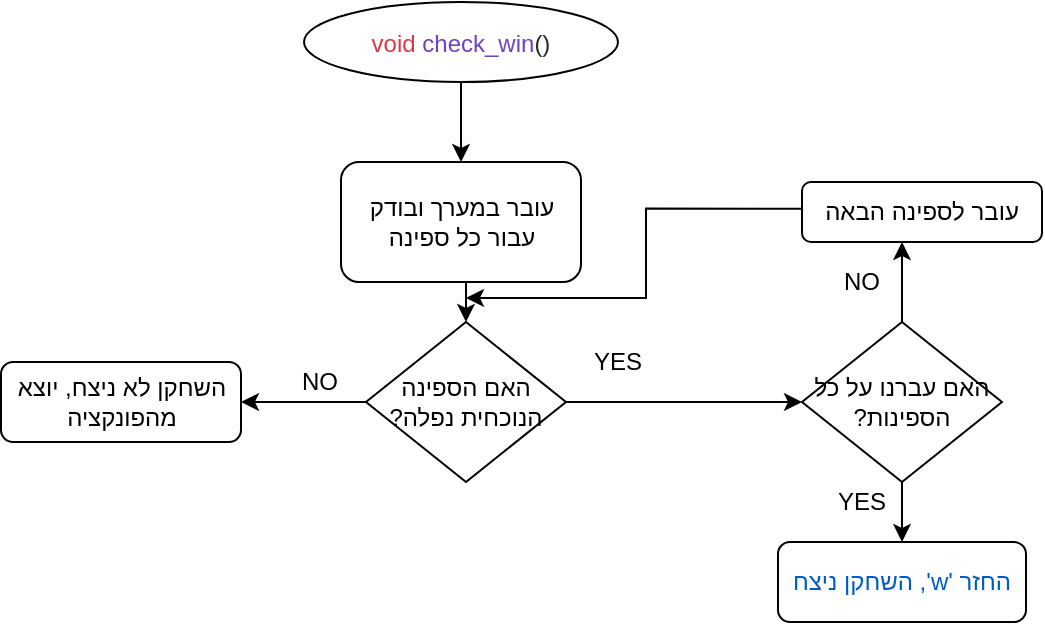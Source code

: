 <mxfile version="10.9.2" type="device"><diagram id="E30ubb9tOBRYOHeKJneb" name="Page-1"><mxGraphModel dx="1118" dy="418" grid="1" gridSize="10" guides="1" tooltips="1" connect="1" arrows="1" fold="1" page="1" pageScale="1" pageWidth="850" pageHeight="1100" math="0" shadow="0"><root><mxCell id="0"/><mxCell id="1" parent="0"/><mxCell id="H-h9BfkASBWZgjM4xriF-6" style="edgeStyle=orthogonalEdgeStyle;rounded=0;orthogonalLoop=1;jettySize=auto;html=1;exitX=0.5;exitY=1;exitDx=0;exitDy=0;entryX=0.5;entryY=0;entryDx=0;entryDy=0;" edge="1" parent="1" source="H-h9BfkASBWZgjM4xriF-1" target="H-h9BfkASBWZgjM4xriF-2"><mxGeometry relative="1" as="geometry"/></mxCell><mxCell id="H-h9BfkASBWZgjM4xriF-1" value="&lt;table class=&quot;highlight tab-size js-file-line-container&quot; style=&quot;box-sizing: border-box ; border-collapse: collapse ; border-spacing: 0px ; color: rgb(36 , 41 , 46) ; font-family: , &amp;#34;blinkmacsystemfont&amp;#34; , &amp;#34;segoe ui&amp;#34; , &amp;#34;helvetica&amp;#34; , &amp;#34;arial&amp;#34; , sans-serif , &amp;#34;apple color emoji&amp;#34; , &amp;#34;segoe ui emoji&amp;#34; , &amp;#34;segoe ui symbol&amp;#34; ; font-size: 14px ; white-space: normal ; background-color: rgb(255 , 255 , 255)&quot;&gt;&lt;tbody style=&quot;box-sizing: border-box&quot;&gt;&lt;tr style=&quot;box-sizing: border-box&quot;&gt;&lt;/tr&gt;&lt;tr style=&quot;box-sizing: border-box&quot;&gt;&lt;td id=&quot;LC82&quot; class=&quot;blob-code blob-code-inner js-file-line&quot; style=&quot;box-sizing: border-box ; padding: 0px 10px ; line-height: 20px ; position: relative ; vertical-align: top ; font-family: , &amp;#34;consolas&amp;#34; , &amp;#34;liberation mono&amp;#34; , &amp;#34;menlo&amp;#34; , &amp;#34;courier&amp;#34; , monospace ; font-size: 12px ; overflow: visible ; white-space: pre ; overflow-wrap: normal&quot;&gt;&lt;table class=&quot;highlight tab-size js-file-line-container&quot; style=&quot;box-sizing: border-box ; border-collapse: collapse ; border-spacing: 0px ; font-family: , &amp;#34;blinkmacsystemfont&amp;#34; , &amp;#34;segoe ui&amp;#34; , &amp;#34;helvetica&amp;#34; , &amp;#34;arial&amp;#34; , sans-serif , &amp;#34;apple color emoji&amp;#34; , &amp;#34;segoe ui emoji&amp;#34; , &amp;#34;segoe ui symbol&amp;#34; ; font-size: 14px ; white-space: normal&quot;&gt;&lt;tbody style=&quot;box-sizing: border-box&quot;&gt;&lt;tr style=&quot;box-sizing: border-box&quot;&gt;&lt;/tr&gt;&lt;tr style=&quot;box-sizing: border-box&quot;&gt;&lt;td id=&quot;LC189&quot; class=&quot;blob-code blob-code-inner js-file-line&quot; style=&quot;box-sizing: border-box ; padding: 0px 10px ; line-height: 20px ; position: relative ; vertical-align: top ; font-family: , &amp;#34;consolas&amp;#34; , &amp;#34;liberation mono&amp;#34; , &amp;#34;menlo&amp;#34; , &amp;#34;courier&amp;#34; , monospace ; font-size: 12px ; overflow: visible ; white-space: pre ; overflow-wrap: normal&quot;&gt;&lt;span class=&quot;pl-k&quot; style=&quot;box-sizing: border-box ; color: rgb(215 , 58 , 73)&quot;&gt;void&lt;/span&gt; &lt;span class=&quot;pl-en&quot; style=&quot;box-sizing: border-box ; color: rgb(111 , 66 , 193)&quot;&gt;check_win&lt;/span&gt;()&lt;/td&gt;&lt;/tr&gt;&lt;tr style=&quot;box-sizing: border-box&quot;&gt;&lt;td id=&quot;L190&quot; class=&quot;blob-num js-line-number&quot; style=&quot;box-sizing: border-box ; padding: 0px 10px ; color: rgba(27 , 31 , 35 , 0.3) ; cursor: pointer ; font-family: , &amp;#34;consolas&amp;#34; , &amp;#34;liberation mono&amp;#34; , &amp;#34;menlo&amp;#34; , &amp;#34;courier&amp;#34; , monospace ; font-size: 12px ; line-height: 20px ; min-width: 50px ; text-align: right ; vertical-align: top ; white-space: nowrap ; width: 50.4px&quot;&gt;&lt;/td&gt;&lt;/tr&gt;&lt;/tbody&gt;&lt;/table&gt;&lt;/td&gt;&lt;/tr&gt;&lt;/tbody&gt;&lt;/table&gt;" style="ellipse;whiteSpace=wrap;html=1;" vertex="1" parent="1"><mxGeometry x="359" y="20" width="157" height="40" as="geometry"/></mxCell><mxCell id="H-h9BfkASBWZgjM4xriF-54" style="edgeStyle=orthogonalEdgeStyle;rounded=0;orthogonalLoop=1;jettySize=auto;html=1;exitX=0.5;exitY=1;exitDx=0;exitDy=0;entryX=0.5;entryY=0;entryDx=0;entryDy=0;" edge="1" parent="1" source="H-h9BfkASBWZgjM4xriF-2" target="H-h9BfkASBWZgjM4xriF-22"><mxGeometry relative="1" as="geometry"/></mxCell><mxCell id="H-h9BfkASBWZgjM4xriF-2" value="עובר במערך ובודק עבור כל ספינה" style="rounded=1;whiteSpace=wrap;html=1;" vertex="1" parent="1"><mxGeometry x="377.5" y="100" width="120" height="60" as="geometry"/></mxCell><mxCell id="H-h9BfkASBWZgjM4xriF-9" value="&lt;div style=&quot;direction: rtl&quot;&gt;&lt;span style=&quot;background-color: rgb(255 , 255 , 255) ; white-space: pre ; color: rgb(0 , 92 , 197)&quot;&gt;החזר 'w', השחקן ניצח&lt;/span&gt;&lt;/div&gt;" style="rounded=1;whiteSpace=wrap;html=1;" vertex="1" parent="1"><mxGeometry x="596" y="290" width="124" height="40" as="geometry"/></mxCell><mxCell id="H-h9BfkASBWZgjM4xriF-71" style="edgeStyle=orthogonalEdgeStyle;rounded=0;orthogonalLoop=1;jettySize=auto;html=1;exitX=0;exitY=0.5;exitDx=0;exitDy=0;" edge="1" parent="1"><mxGeometry relative="1" as="geometry"><mxPoint x="440" y="168" as="targetPoint"/><mxPoint x="607.833" y="123.333" as="sourcePoint"/><Array as="points"><mxPoint x="530" y="123"/><mxPoint x="530" y="168"/></Array></mxGeometry></mxCell><mxCell id="H-h9BfkASBWZgjM4xriF-13" value="עובר לספינה הבאה" style="rounded=1;whiteSpace=wrap;html=1;" vertex="1" parent="1"><mxGeometry x="608" y="110" width="120" height="30" as="geometry"/></mxCell><mxCell id="H-h9BfkASBWZgjM4xriF-27" style="edgeStyle=orthogonalEdgeStyle;rounded=0;orthogonalLoop=1;jettySize=auto;html=1;exitX=0;exitY=0.5;exitDx=0;exitDy=0;entryX=1;entryY=0.5;entryDx=0;entryDy=0;" edge="1" parent="1" source="H-h9BfkASBWZgjM4xriF-22" target="H-h9BfkASBWZgjM4xriF-24"><mxGeometry relative="1" as="geometry"/></mxCell><mxCell id="H-h9BfkASBWZgjM4xriF-62" value="" style="edgeStyle=orthogonalEdgeStyle;rounded=0;orthogonalLoop=1;jettySize=auto;html=1;" edge="1" parent="1" source="H-h9BfkASBWZgjM4xriF-22" target="H-h9BfkASBWZgjM4xriF-61"><mxGeometry relative="1" as="geometry"/></mxCell><mxCell id="H-h9BfkASBWZgjM4xriF-22" value="&lt;div style=&quot;direction: rtl&quot;&gt;&lt;span&gt;האם הספינה הנוכחית נפלה?&lt;/span&gt;&lt;/div&gt;" style="rhombus;whiteSpace=wrap;html=1;" vertex="1" parent="1"><mxGeometry x="390" y="180" width="100" height="80" as="geometry"/></mxCell><mxCell id="H-h9BfkASBWZgjM4xriF-65" style="edgeStyle=orthogonalEdgeStyle;rounded=0;orthogonalLoop=1;jettySize=auto;html=1;exitX=0.5;exitY=1;exitDx=0;exitDy=0;entryX=0.5;entryY=0;entryDx=0;entryDy=0;" edge="1" parent="1" source="H-h9BfkASBWZgjM4xriF-61" target="H-h9BfkASBWZgjM4xriF-9"><mxGeometry relative="1" as="geometry"/></mxCell><mxCell id="H-h9BfkASBWZgjM4xriF-66" style="edgeStyle=orthogonalEdgeStyle;rounded=0;orthogonalLoop=1;jettySize=auto;html=1;" edge="1" parent="1" source="H-h9BfkASBWZgjM4xriF-61"><mxGeometry relative="1" as="geometry"><mxPoint x="658" y="140" as="targetPoint"/></mxGeometry></mxCell><mxCell id="H-h9BfkASBWZgjM4xriF-61" value="&lt;div style=&quot;direction: rtl&quot;&gt;&lt;span&gt;האם עברנו על כל הספינות?&lt;/span&gt;&lt;/div&gt;" style="rhombus;whiteSpace=wrap;html=1;" vertex="1" parent="1"><mxGeometry x="608" y="180" width="100" height="80" as="geometry"/></mxCell><mxCell id="H-h9BfkASBWZgjM4xriF-24" value="השחקן לא ניצח, יוצא מהפונקציה" style="rounded=1;whiteSpace=wrap;html=1;" vertex="1" parent="1"><mxGeometry x="207.5" y="200" width="120" height="40" as="geometry"/></mxCell><mxCell id="H-h9BfkASBWZgjM4xriF-28" value="YES&lt;br&gt;" style="text;html=1;strokeColor=none;fillColor=none;align=center;verticalAlign=middle;whiteSpace=wrap;rounded=0;" vertex="1" parent="1"><mxGeometry x="496" y="190" width="40" height="20" as="geometry"/></mxCell><mxCell id="H-h9BfkASBWZgjM4xriF-29" value="NO&lt;br&gt;" style="text;html=1;strokeColor=none;fillColor=none;align=center;verticalAlign=middle;whiteSpace=wrap;rounded=0;" vertex="1" parent="1"><mxGeometry x="346.5" y="200" width="40" height="20" as="geometry"/></mxCell><mxCell id="H-h9BfkASBWZgjM4xriF-67" value="YES&lt;br&gt;" style="text;html=1;strokeColor=none;fillColor=none;align=center;verticalAlign=middle;whiteSpace=wrap;rounded=0;" vertex="1" parent="1"><mxGeometry x="618" y="260" width="40" height="20" as="geometry"/></mxCell><mxCell id="H-h9BfkASBWZgjM4xriF-69" value="NO&lt;br&gt;" style="text;html=1;strokeColor=none;fillColor=none;align=center;verticalAlign=middle;whiteSpace=wrap;rounded=0;" vertex="1" parent="1"><mxGeometry x="618" y="150" width="40" height="20" as="geometry"/></mxCell></root></mxGraphModel></diagram><diagram id="C_wuAV9dH9_jyqKMY0Yw" name="Page-2"><mxGraphModel dx="1579" dy="589" grid="1" gridSize="10" guides="1" tooltips="1" connect="1" arrows="1" fold="1" page="1" pageScale="1" pageWidth="850" pageHeight="1100" math="0" shadow="0"><root><mxCell id="LwEmt1My0lVaHROvERrN-0"/><mxCell id="LwEmt1My0lVaHROvERrN-1" parent="LwEmt1My0lVaHROvERrN-0"/><mxCell id="pwo8Mt9rJXLXgnOUwB-a-0" style="edgeStyle=orthogonalEdgeStyle;rounded=0;orthogonalLoop=1;jettySize=auto;html=1;exitX=0.5;exitY=1;exitDx=0;exitDy=0;entryX=0.5;entryY=0;entryDx=0;entryDy=0;" edge="1" parent="LwEmt1My0lVaHROvERrN-1" source="pwo8Mt9rJXLXgnOUwB-a-1" target="pwo8Mt9rJXLXgnOUwB-a-3"><mxGeometry relative="1" as="geometry"/></mxCell><mxCell id="pwo8Mt9rJXLXgnOUwB-a-1" value="&lt;table class=&quot;highlight tab-size js-file-line-container&quot; style=&quot;box-sizing: border-box ; border-collapse: collapse ; border-spacing: 0px ; color: rgb(36 , 41 , 46) ; font-family: , &amp;#34;blinkmacsystemfont&amp;#34; , &amp;#34;segoe ui&amp;#34; , &amp;#34;helvetica&amp;#34; , &amp;#34;arial&amp;#34; , sans-serif , &amp;#34;apple color emoji&amp;#34; , &amp;#34;segoe ui emoji&amp;#34; , &amp;#34;segoe ui symbol&amp;#34; ; font-size: 14px ; white-space: normal ; background-color: rgb(255 , 255 , 255)&quot;&gt;&lt;tbody style=&quot;box-sizing: border-box&quot;&gt;&lt;tr style=&quot;box-sizing: border-box&quot;&gt;&lt;/tr&gt;&lt;tr style=&quot;box-sizing: border-box&quot;&gt;&lt;td id=&quot;LC82&quot; class=&quot;blob-code blob-code-inner js-file-line&quot; style=&quot;box-sizing: border-box ; padding: 0px 10px ; line-height: 20px ; position: relative ; vertical-align: top ; font-family: , &amp;#34;consolas&amp;#34; , &amp;#34;liberation mono&amp;#34; , &amp;#34;menlo&amp;#34; , &amp;#34;courier&amp;#34; , monospace ; font-size: 12px ; overflow: visible ; white-space: pre ; overflow-wrap: normal&quot;&gt;&lt;table class=&quot;highlight tab-size js-file-line-container&quot; style=&quot;box-sizing: border-box ; border-collapse: collapse ; border-spacing: 0px ; font-family: , &amp;#34;blinkmacsystemfont&amp;#34; , &amp;#34;segoe ui&amp;#34; , &amp;#34;helvetica&amp;#34; , &amp;#34;arial&amp;#34; , sans-serif , &amp;#34;apple color emoji&amp;#34; , &amp;#34;segoe ui emoji&amp;#34; , &amp;#34;segoe ui symbol&amp;#34; ; font-size: 14px ; white-space: normal&quot;&gt;&lt;tbody style=&quot;box-sizing: border-box&quot;&gt;&lt;tr style=&quot;box-sizing: border-box&quot;&gt;&lt;/tr&gt;&lt;tr style=&quot;box-sizing: border-box&quot;&gt;&lt;td id=&quot;LC189&quot; class=&quot;blob-code blob-code-inner js-file-line&quot; style=&quot;box-sizing: border-box ; padding: 0px 10px ; line-height: 20px ; position: relative ; vertical-align: top ; font-family: , &amp;#34;consolas&amp;#34; , &amp;#34;liberation mono&amp;#34; , &amp;#34;menlo&amp;#34; , &amp;#34;courier&amp;#34; , monospace ; font-size: 12px ; overflow: visible ; white-space: pre ; overflow-wrap: normal&quot;&gt;&lt;table class=&quot;highlight tab-size js-file-line-container&quot; style=&quot;box-sizing: border-box ; border-collapse: collapse ; border-spacing: 0px ; font-family: , &amp;#34;blinkmacsystemfont&amp;#34; , &amp;#34;segoe ui&amp;#34; , &amp;#34;helvetica&amp;#34; , &amp;#34;arial&amp;#34; , sans-serif , &amp;#34;apple color emoji&amp;#34; , &amp;#34;segoe ui emoji&amp;#34; , &amp;#34;segoe ui symbol&amp;#34; ; font-size: 14px ; white-space: normal&quot;&gt;&lt;tbody style=&quot;box-sizing: border-box&quot;&gt;&lt;tr style=&quot;box-sizing: border-box&quot;&gt;&lt;/tr&gt;&lt;tr style=&quot;box-sizing: border-box&quot;&gt;&lt;td id=&quot;LC200&quot; class=&quot;blob-code blob-code-inner js-file-line&quot; style=&quot;box-sizing: border-box ; padding: 0px 10px ; line-height: 20px ; position: relative ; vertical-align: top ; font-family: , &amp;#34;consolas&amp;#34; , &amp;#34;liberation mono&amp;#34; , &amp;#34;menlo&amp;#34; , &amp;#34;courier&amp;#34; , monospace ; font-size: 12px ; overflow: visible ; white-space: pre ; overflow-wrap: normal&quot;&gt;&lt;span class=&quot;pl-k&quot; style=&quot;box-sizing: border-box ; color: rgb(215 , 58 , 73)&quot;&gt;void&lt;/span&gt; &lt;span class=&quot;pl-en&quot; style=&quot;box-sizing: border-box ; color: rgb(111 , 66 , 193)&quot;&gt;make_ships&lt;/span&gt;()&lt;/td&gt;&lt;/tr&gt;&lt;tr style=&quot;box-sizing: border-box&quot;&gt;&lt;td id=&quot;L201&quot; class=&quot;blob-num js-line-number&quot; style=&quot;box-sizing: border-box ; padding: 0px 10px ; color: rgba(27 , 31 , 35 , 0.3) ; cursor: pointer ; font-family: , &amp;#34;consolas&amp;#34; , &amp;#34;liberation mono&amp;#34; , &amp;#34;menlo&amp;#34; , &amp;#34;courier&amp;#34; , monospace ; font-size: 12px ; line-height: 20px ; min-width: 50px ; text-align: right ; vertical-align: top ; white-space: nowrap ; width: 50.4px&quot;&gt;&lt;/td&gt;&lt;/tr&gt;&lt;/tbody&gt;&lt;/table&gt;&lt;/td&gt;&lt;/tr&gt;&lt;/tbody&gt;&lt;/table&gt;&lt;/td&gt;&lt;/tr&gt;&lt;/tbody&gt;&lt;/table&gt;" style="ellipse;whiteSpace=wrap;html=1;" vertex="1" parent="LwEmt1My0lVaHROvERrN-1"><mxGeometry x="612.5" y="40" width="186" height="40" as="geometry"/></mxCell><mxCell id="pwo8Mt9rJXLXgnOUwB-a-25" style="edgeStyle=orthogonalEdgeStyle;rounded=0;orthogonalLoop=1;jettySize=auto;html=1;entryX=0.5;entryY=0;entryDx=0;entryDy=0;" edge="1" parent="LwEmt1My0lVaHROvERrN-1" source="pwo8Mt9rJXLXgnOUwB-a-3" target="pwo8Mt9rJXLXgnOUwB-a-13"><mxGeometry relative="1" as="geometry"/></mxCell><mxCell id="pwo8Mt9rJXLXgnOUwB-a-3" value="הפונקציה יוצרת 2 צוללות&amp;nbsp;בגודל 3" style="rounded=1;whiteSpace=wrap;html=1;" vertex="1" parent="LwEmt1My0lVaHROvERrN-1"><mxGeometry x="645.5" y="120" width="120" height="60" as="geometry"/></mxCell><mxCell id="n_bhoOnLm718zGD7bev8-2" style="edgeStyle=orthogonalEdgeStyle;rounded=0;orthogonalLoop=1;jettySize=auto;html=1;exitX=0.5;exitY=1;exitDx=0;exitDy=0;" edge="1" parent="LwEmt1My0lVaHROvERrN-1" source="pwo8Mt9rJXLXgnOUwB-a-9"><mxGeometry relative="1" as="geometry"><mxPoint x="707.833" y="390.333" as="targetPoint"/></mxGeometry></mxCell><mxCell id="iJeQkI9VqJCTEkxxBvih-2" style="edgeStyle=orthogonalEdgeStyle;rounded=0;orthogonalLoop=1;jettySize=auto;html=1;entryX=0;entryY=0.5;entryDx=0;entryDy=0;" edge="1" parent="LwEmt1My0lVaHROvERrN-1" source="pwo8Mt9rJXLXgnOUwB-a-9" target="pwo8Mt9rJXLXgnOUwB-a-13"><mxGeometry relative="1" as="geometry"><Array as="points"><mxPoint x="615" y="318"/><mxPoint x="615" y="232"/></Array></mxGeometry></mxCell><mxCell id="pwo8Mt9rJXLXgnOUwB-a-9" value="&lt;div style=&quot;direction: rtl&quot;&gt;האם לפי ההגרלה יצאה צוללת תקינה?&lt;br&gt;&lt;/div&gt;" style="rhombus;whiteSpace=wrap;html=1;" vertex="1" parent="LwEmt1My0lVaHROvERrN-1"><mxGeometry x="649.5" y="275" width="116" height="85" as="geometry"/></mxCell><mxCell id="n_bhoOnLm718zGD7bev8-11" style="edgeStyle=orthogonalEdgeStyle;rounded=0;orthogonalLoop=1;jettySize=auto;html=1;exitX=0.5;exitY=1;exitDx=0;exitDy=0;" edge="1" parent="LwEmt1My0lVaHROvERrN-1" source="pwo8Mt9rJXLXgnOUwB-a-13"><mxGeometry relative="1" as="geometry"><mxPoint x="706" y="280" as="targetPoint"/></mxGeometry></mxCell><mxCell id="pwo8Mt9rJXLXgnOUwB-a-13" value="עבור כל צוללת הפונקציה &lt;br&gt;מגרילה&lt;br&gt;&amp;nbsp;position &amp;amp; direction&lt;br&gt;חדשים&lt;br&gt;" style="rounded=1;whiteSpace=wrap;html=1;" vertex="1" parent="LwEmt1My0lVaHROvERrN-1"><mxGeometry x="634.5" y="205" width="142" height="55" as="geometry"/></mxCell><mxCell id="pwo8Mt9rJXLXgnOUwB-a-15" value="NO&lt;br&gt;" style="text;html=1;strokeColor=none;fillColor=none;align=center;verticalAlign=middle;whiteSpace=wrap;rounded=0;" vertex="1" parent="LwEmt1My0lVaHROvERrN-1"><mxGeometry x="609.5" y="295" width="40" height="20" as="geometry"/></mxCell><mxCell id="n_bhoOnLm718zGD7bev8-29" style="edgeStyle=orthogonalEdgeStyle;rounded=0;orthogonalLoop=1;jettySize=auto;html=1;exitX=0.5;exitY=1;exitDx=0;exitDy=0;entryX=0.5;entryY=0;entryDx=0;entryDy=0;" edge="1" parent="LwEmt1My0lVaHROvERrN-1" source="pwo8Mt9rJXLXgnOUwB-a-30" target="n_bhoOnLm718zGD7bev8-20"><mxGeometry relative="1" as="geometry"/></mxCell><mxCell id="pwo8Mt9rJXLXgnOUwB-a-30" value="הפונקציה יוצרת 2 &lt;br&gt;צוללות בגודל 2" style="rounded=1;whiteSpace=wrap;html=1;" vertex="1" parent="LwEmt1My0lVaHROvERrN-1"><mxGeometry x="346.5" y="40" width="120" height="60" as="geometry"/></mxCell><mxCell id="n_bhoOnLm718zGD7bev8-44" style="edgeStyle=orthogonalEdgeStyle;rounded=0;orthogonalLoop=1;jettySize=auto;html=1;entryX=0.5;entryY=0;entryDx=0;entryDy=0;" edge="1" parent="LwEmt1My0lVaHROvERrN-1" source="pwo8Mt9rJXLXgnOUwB-a-38" target="n_bhoOnLm718zGD7bev8-34"><mxGeometry relative="1" as="geometry"/></mxCell><mxCell id="pwo8Mt9rJXLXgnOUwB-a-38" value="הפונקציה יוצרת 4 צוללות&amp;nbsp;בגודל 1" style="rounded=1;whiteSpace=wrap;html=1;" vertex="1" parent="LwEmt1My0lVaHROvERrN-1"><mxGeometry x="86" y="40" width="120" height="60" as="geometry"/></mxCell><mxCell id="n_bhoOnLm718zGD7bev8-4" style="edgeStyle=orthogonalEdgeStyle;rounded=0;orthogonalLoop=1;jettySize=auto;html=1;exitX=0.5;exitY=1;exitDx=0;exitDy=0;entryX=0.5;entryY=0;entryDx=0;entryDy=0;" edge="1" parent="LwEmt1My0lVaHROvERrN-1" source="pwo8Mt9rJXLXgnOUwB-a-49" target="n_bhoOnLm718zGD7bev8-1"><mxGeometry relative="1" as="geometry"/></mxCell><mxCell id="pwo8Mt9rJXLXgnOUwB-a-49" value="העלה מספר צוללות +1" style="rounded=1;whiteSpace=wrap;html=1;" vertex="1" parent="LwEmt1My0lVaHROvERrN-1"><mxGeometry x="648" y="390" width="120" height="30" as="geometry"/></mxCell><mxCell id="n_bhoOnLm718zGD7bev8-5" style="edgeStyle=orthogonalEdgeStyle;rounded=0;orthogonalLoop=1;jettySize=auto;html=1;exitX=0;exitY=0.5;exitDx=0;exitDy=0;entryX=0.5;entryY=0;entryDx=0;entryDy=0;" edge="1" parent="LwEmt1My0lVaHROvERrN-1" source="n_bhoOnLm718zGD7bev8-1" target="pwo8Mt9rJXLXgnOUwB-a-30"><mxGeometry relative="1" as="geometry"><mxPoint x="550" y="20" as="targetPoint"/></mxGeometry></mxCell><mxCell id="n_bhoOnLm718zGD7bev8-6" style="edgeStyle=orthogonalEdgeStyle;rounded=0;orthogonalLoop=1;jettySize=auto;html=1;exitX=1;exitY=0.5;exitDx=0;exitDy=0;entryX=1;entryY=0.5;entryDx=0;entryDy=0;" edge="1" parent="LwEmt1My0lVaHROvERrN-1" source="n_bhoOnLm718zGD7bev8-1" target="pwo8Mt9rJXLXgnOUwB-a-13"><mxGeometry relative="1" as="geometry"><mxPoint x="810" y="230" as="targetPoint"/><Array as="points"><mxPoint x="766" y="493"/><mxPoint x="810" y="493"/><mxPoint x="810" y="232"/></Array></mxGeometry></mxCell><mxCell id="n_bhoOnLm718zGD7bev8-1" value="&lt;div style=&quot;direction: rtl&quot;&gt;האם מספר צוללות = 2?&lt;br&gt;&lt;/div&gt;" style="rhombus;whiteSpace=wrap;html=1;" vertex="1" parent="LwEmt1My0lVaHROvERrN-1"><mxGeometry x="649.5" y="450" width="116" height="85" as="geometry"/></mxCell><mxCell id="n_bhoOnLm718zGD7bev8-7" value="NO&lt;br&gt;" style="text;html=1;strokeColor=none;fillColor=none;align=center;verticalAlign=middle;whiteSpace=wrap;rounded=0;" vertex="1" parent="LwEmt1My0lVaHROvERrN-1"><mxGeometry x="765.5" y="460" width="40" height="20" as="geometry"/></mxCell><mxCell id="n_bhoOnLm718zGD7bev8-9" value="YES&lt;br&gt;" style="text;html=1;strokeColor=none;fillColor=none;align=center;verticalAlign=middle;whiteSpace=wrap;rounded=0;" vertex="1" parent="LwEmt1My0lVaHROvERrN-1"><mxGeometry x="594.5" y="470" width="40" height="20" as="geometry"/></mxCell><mxCell id="n_bhoOnLm718zGD7bev8-12" value="YES&lt;br&gt;" style="text;html=1;strokeColor=none;fillColor=none;align=center;verticalAlign=middle;whiteSpace=wrap;rounded=0;" vertex="1" parent="LwEmt1My0lVaHROvERrN-1"><mxGeometry x="660" y="360" width="40" height="20" as="geometry"/></mxCell><mxCell id="n_bhoOnLm718zGD7bev8-16" value="" style="edgeStyle=orthogonalEdgeStyle;rounded=0;orthogonalLoop=1;jettySize=auto;html=1;entryX=0;entryY=0.5;entryDx=0;entryDy=0;" edge="1" parent="LwEmt1My0lVaHROvERrN-1" source="n_bhoOnLm718zGD7bev8-18" target="n_bhoOnLm718zGD7bev8-20"><mxGeometry relative="1" as="geometry"><mxPoint x="272.0" y="242.5" as="targetPoint"/><Array as="points"><mxPoint x="310.5" y="243"/><mxPoint x="310.5" y="158"/></Array></mxGeometry></mxCell><mxCell id="n_bhoOnLm718zGD7bev8-17" style="edgeStyle=orthogonalEdgeStyle;rounded=0;orthogonalLoop=1;jettySize=auto;html=1;exitX=0.5;exitY=1;exitDx=0;exitDy=0;" edge="1" parent="LwEmt1My0lVaHROvERrN-1" source="n_bhoOnLm718zGD7bev8-18"><mxGeometry relative="1" as="geometry"><mxPoint x="410.5" y="315" as="targetPoint"/></mxGeometry></mxCell><mxCell id="n_bhoOnLm718zGD7bev8-18" value="&lt;div style=&quot;direction: rtl&quot;&gt;האם לפי ההגרלה יצאה צוללת תקינה?&lt;br&gt;&lt;/div&gt;" style="rhombus;whiteSpace=wrap;html=1;" vertex="1" parent="LwEmt1My0lVaHROvERrN-1"><mxGeometry x="352" y="200" width="116" height="85" as="geometry"/></mxCell><mxCell id="n_bhoOnLm718zGD7bev8-19" style="edgeStyle=orthogonalEdgeStyle;rounded=0;orthogonalLoop=1;jettySize=auto;html=1;exitX=0.5;exitY=1;exitDx=0;exitDy=0;" edge="1" parent="LwEmt1My0lVaHROvERrN-1" source="n_bhoOnLm718zGD7bev8-20"><mxGeometry relative="1" as="geometry"><mxPoint x="408.5" y="205" as="targetPoint"/></mxGeometry></mxCell><mxCell id="n_bhoOnLm718zGD7bev8-20" value="עבור כל צוללת הפונקציה &lt;br&gt;מגרילה&lt;br&gt;&amp;nbsp;position &amp;amp; direction&lt;br&gt;חדשים&lt;br&gt;" style="rounded=1;whiteSpace=wrap;html=1;" vertex="1" parent="LwEmt1My0lVaHROvERrN-1"><mxGeometry x="337" y="130" width="142" height="55" as="geometry"/></mxCell><mxCell id="n_bhoOnLm718zGD7bev8-21" value="NO&lt;br&gt;" style="text;html=1;strokeColor=none;fillColor=none;align=center;verticalAlign=middle;whiteSpace=wrap;rounded=0;" vertex="1" parent="LwEmt1My0lVaHROvERrN-1"><mxGeometry x="312" y="220" width="40" height="20" as="geometry"/></mxCell><mxCell id="n_bhoOnLm718zGD7bev8-22" style="edgeStyle=orthogonalEdgeStyle;rounded=0;orthogonalLoop=1;jettySize=auto;html=1;exitX=0.5;exitY=1;exitDx=0;exitDy=0;entryX=0.5;entryY=0;entryDx=0;entryDy=0;" edge="1" parent="LwEmt1My0lVaHROvERrN-1" source="n_bhoOnLm718zGD7bev8-23" target="n_bhoOnLm718zGD7bev8-25"><mxGeometry relative="1" as="geometry"/></mxCell><mxCell id="n_bhoOnLm718zGD7bev8-23" value="העלה מספר צוללות +1" style="rounded=1;whiteSpace=wrap;html=1;" vertex="1" parent="LwEmt1My0lVaHROvERrN-1"><mxGeometry x="350.5" y="315" width="120" height="30" as="geometry"/></mxCell><mxCell id="n_bhoOnLm718zGD7bev8-24" style="edgeStyle=orthogonalEdgeStyle;rounded=0;orthogonalLoop=1;jettySize=auto;html=1;exitX=1;exitY=0.5;exitDx=0;exitDy=0;entryX=1;entryY=0.5;entryDx=0;entryDy=0;" edge="1" parent="LwEmt1My0lVaHROvERrN-1" source="n_bhoOnLm718zGD7bev8-25" target="n_bhoOnLm718zGD7bev8-20"><mxGeometry relative="1" as="geometry"><mxPoint x="512.5" y="155" as="targetPoint"/><Array as="points"><mxPoint x="512.5" y="418"/><mxPoint x="512.5" y="158"/></Array></mxGeometry></mxCell><mxCell id="n_bhoOnLm718zGD7bev8-43" style="edgeStyle=orthogonalEdgeStyle;rounded=0;orthogonalLoop=1;jettySize=auto;html=1;exitX=0;exitY=0.5;exitDx=0;exitDy=0;entryX=0.5;entryY=0;entryDx=0;entryDy=0;" edge="1" parent="LwEmt1My0lVaHROvERrN-1" source="n_bhoOnLm718zGD7bev8-25" target="pwo8Mt9rJXLXgnOUwB-a-38"><mxGeometry relative="1" as="geometry"/></mxCell><mxCell id="n_bhoOnLm718zGD7bev8-25" value="&lt;div style=&quot;direction: rtl&quot;&gt;האם מספר צוללות = 4?&lt;br&gt;&lt;/div&gt;" style="rhombus;whiteSpace=wrap;html=1;" vertex="1" parent="LwEmt1My0lVaHROvERrN-1"><mxGeometry x="352" y="375" width="116" height="85" as="geometry"/></mxCell><mxCell id="n_bhoOnLm718zGD7bev8-26" value="NO&lt;br&gt;" style="text;html=1;strokeColor=none;fillColor=none;align=center;verticalAlign=middle;whiteSpace=wrap;rounded=0;" vertex="1" parent="LwEmt1My0lVaHROvERrN-1"><mxGeometry x="468" y="385" width="40" height="20" as="geometry"/></mxCell><mxCell id="n_bhoOnLm718zGD7bev8-27" value="YES&lt;br&gt;" style="text;html=1;strokeColor=none;fillColor=none;align=center;verticalAlign=middle;whiteSpace=wrap;rounded=0;" vertex="1" parent="LwEmt1My0lVaHROvERrN-1"><mxGeometry x="297" y="395" width="40" height="20" as="geometry"/></mxCell><mxCell id="n_bhoOnLm718zGD7bev8-28" value="YES&lt;br&gt;" style="text;html=1;strokeColor=none;fillColor=none;align=center;verticalAlign=middle;whiteSpace=wrap;rounded=0;" vertex="1" parent="LwEmt1My0lVaHROvERrN-1"><mxGeometry x="362.5" y="285" width="40" height="20" as="geometry"/></mxCell><mxCell id="n_bhoOnLm718zGD7bev8-30" value="" style="edgeStyle=orthogonalEdgeStyle;rounded=0;orthogonalLoop=1;jettySize=auto;html=1;entryX=0;entryY=0.5;entryDx=0;entryDy=0;" edge="1" parent="LwEmt1My0lVaHROvERrN-1" source="n_bhoOnLm718zGD7bev8-32" target="n_bhoOnLm718zGD7bev8-34"><mxGeometry relative="1" as="geometry"><mxPoint x="10.0" y="232.5" as="targetPoint"/><Array as="points"><mxPoint x="48.5" y="233"/><mxPoint x="48.5" y="148"/></Array></mxGeometry></mxCell><mxCell id="n_bhoOnLm718zGD7bev8-31" style="edgeStyle=orthogonalEdgeStyle;rounded=0;orthogonalLoop=1;jettySize=auto;html=1;exitX=0.5;exitY=1;exitDx=0;exitDy=0;" edge="1" parent="LwEmt1My0lVaHROvERrN-1" source="n_bhoOnLm718zGD7bev8-32"><mxGeometry relative="1" as="geometry"><mxPoint x="148.5" y="305" as="targetPoint"/></mxGeometry></mxCell><mxCell id="n_bhoOnLm718zGD7bev8-32" value="&lt;div style=&quot;direction: rtl&quot;&gt;האם לפי ההגרלה יצאה צוללת תקינה?&lt;br&gt;&lt;/div&gt;" style="rhombus;whiteSpace=wrap;html=1;" vertex="1" parent="LwEmt1My0lVaHROvERrN-1"><mxGeometry x="90" y="190" width="116" height="85" as="geometry"/></mxCell><mxCell id="n_bhoOnLm718zGD7bev8-33" style="edgeStyle=orthogonalEdgeStyle;rounded=0;orthogonalLoop=1;jettySize=auto;html=1;exitX=0.5;exitY=1;exitDx=0;exitDy=0;" edge="1" parent="LwEmt1My0lVaHROvERrN-1" source="n_bhoOnLm718zGD7bev8-34"><mxGeometry relative="1" as="geometry"><mxPoint x="146.5" y="195" as="targetPoint"/></mxGeometry></mxCell><mxCell id="n_bhoOnLm718zGD7bev8-34" value="עבור כל צוללת הפונקציה &lt;br&gt;מגרילה&lt;br&gt;&amp;nbsp;position &amp;amp; direction&lt;br&gt;חדשים&lt;br&gt;" style="rounded=1;whiteSpace=wrap;html=1;" vertex="1" parent="LwEmt1My0lVaHROvERrN-1"><mxGeometry x="75" y="120" width="142" height="55" as="geometry"/></mxCell><mxCell id="n_bhoOnLm718zGD7bev8-35" value="NO&lt;br&gt;" style="text;html=1;strokeColor=none;fillColor=none;align=center;verticalAlign=middle;whiteSpace=wrap;rounded=0;" vertex="1" parent="LwEmt1My0lVaHROvERrN-1"><mxGeometry x="50" y="210" width="40" height="20" as="geometry"/></mxCell><mxCell id="n_bhoOnLm718zGD7bev8-36" style="edgeStyle=orthogonalEdgeStyle;rounded=0;orthogonalLoop=1;jettySize=auto;html=1;exitX=0.5;exitY=1;exitDx=0;exitDy=0;entryX=0.5;entryY=0;entryDx=0;entryDy=0;" edge="1" parent="LwEmt1My0lVaHROvERrN-1" source="n_bhoOnLm718zGD7bev8-37" target="n_bhoOnLm718zGD7bev8-39"><mxGeometry relative="1" as="geometry"/></mxCell><mxCell id="n_bhoOnLm718zGD7bev8-37" value="העלה מספר צוללות +1" style="rounded=1;whiteSpace=wrap;html=1;" vertex="1" parent="LwEmt1My0lVaHROvERrN-1"><mxGeometry x="88.5" y="305" width="120" height="30" as="geometry"/></mxCell><mxCell id="n_bhoOnLm718zGD7bev8-38" style="edgeStyle=orthogonalEdgeStyle;rounded=0;orthogonalLoop=1;jettySize=auto;html=1;exitX=1;exitY=0.5;exitDx=0;exitDy=0;entryX=1;entryY=0.5;entryDx=0;entryDy=0;" edge="1" parent="LwEmt1My0lVaHROvERrN-1" source="n_bhoOnLm718zGD7bev8-39" target="n_bhoOnLm718zGD7bev8-34"><mxGeometry relative="1" as="geometry"><mxPoint x="250.5" y="145" as="targetPoint"/><Array as="points"><mxPoint x="250.5" y="408"/><mxPoint x="250.5" y="148"/></Array></mxGeometry></mxCell><mxCell id="iJeQkI9VqJCTEkxxBvih-1" style="edgeStyle=orthogonalEdgeStyle;rounded=0;orthogonalLoop=1;jettySize=auto;html=1;entryX=0.5;entryY=0;entryDx=0;entryDy=0;" edge="1" parent="LwEmt1My0lVaHROvERrN-1" source="n_bhoOnLm718zGD7bev8-39" target="iJeQkI9VqJCTEkxxBvih-0"><mxGeometry relative="1" as="geometry"/></mxCell><mxCell id="n_bhoOnLm718zGD7bev8-39" value="&lt;div style=&quot;direction: rtl&quot;&gt;האם מספר צוללות =&lt;br&gt;&amp;nbsp;8?&lt;br&gt;&lt;/div&gt;" style="rhombus;whiteSpace=wrap;html=1;" vertex="1" parent="LwEmt1My0lVaHROvERrN-1"><mxGeometry x="90" y="365" width="116" height="85" as="geometry"/></mxCell><mxCell id="n_bhoOnLm718zGD7bev8-40" value="NO&lt;br&gt;" style="text;html=1;strokeColor=none;fillColor=none;align=center;verticalAlign=middle;whiteSpace=wrap;rounded=0;" vertex="1" parent="LwEmt1My0lVaHROvERrN-1"><mxGeometry x="206" y="375" width="40" height="20" as="geometry"/></mxCell><mxCell id="n_bhoOnLm718zGD7bev8-41" value="YES&lt;br&gt;" style="text;html=1;strokeColor=none;fillColor=none;align=center;verticalAlign=middle;whiteSpace=wrap;rounded=0;" vertex="1" parent="LwEmt1My0lVaHROvERrN-1"><mxGeometry x="88.5" y="450" width="40" height="20" as="geometry"/></mxCell><mxCell id="n_bhoOnLm718zGD7bev8-42" value="YES&lt;br&gt;" style="text;html=1;strokeColor=none;fillColor=none;align=center;verticalAlign=middle;whiteSpace=wrap;rounded=0;" vertex="1" parent="LwEmt1My0lVaHROvERrN-1"><mxGeometry x="100.5" y="275" width="40" height="20" as="geometry"/></mxCell><mxCell id="iJeQkI9VqJCTEkxxBvih-0" value="&lt;div style=&quot;direction: rtl&quot;&gt;&lt;font color=&quot;#005cc5&quot;&gt;&lt;span style=&quot;white-space: pre ; background-color: rgb(255 , 255 , 255)&quot;&gt;כל הצוללות נוצרו בהצלחה&lt;/span&gt;&lt;/font&gt;&lt;/div&gt;" style="rounded=1;whiteSpace=wrap;html=1;" vertex="1" parent="LwEmt1My0lVaHROvERrN-1"><mxGeometry x="86" y="480" width="124" height="40" as="geometry"/></mxCell></root></mxGraphModel></diagram><diagram id="GQfnUGLHCvtv6Ox8uSAe" name="Page-3"><mxGraphModel dx="1118" dy="418" grid="1" gridSize="10" guides="1" tooltips="1" connect="1" arrows="1" fold="1" page="1" pageScale="1" pageWidth="850" pageHeight="1100" math="0" shadow="0"><root><mxCell id="MZrK9_85iGJfN9bPNUmz-0"/><mxCell id="MZrK9_85iGJfN9bPNUmz-1" parent="MZrK9_85iGJfN9bPNUmz-0"/><mxCell id="MZrK9_85iGJfN9bPNUmz-11" value="YES&lt;br&gt;" style="text;html=1;strokeColor=none;fillColor=none;align=center;verticalAlign=middle;whiteSpace=wrap;rounded=0;" vertex="1" parent="MZrK9_85iGJfN9bPNUmz-1"><mxGeometry x="274.5" y="223" width="40" height="20" as="geometry"/></mxCell><mxCell id="hSEXiFsoOb8T48l2GtO8-1" value="NO" style="edgeStyle=orthogonalEdgeStyle;rounded=0;orthogonalLoop=1;jettySize=auto;html=1;" edge="1" parent="MZrK9_85iGJfN9bPNUmz-1" source="MZrK9_85iGJfN9bPNUmz-16" target="hSEXiFsoOb8T48l2GtO8-0"><mxGeometry y="-15" relative="1" as="geometry"><mxPoint as="offset"/></mxGeometry></mxCell><mxCell id="hSEXiFsoOb8T48l2GtO8-9" style="edgeStyle=orthogonalEdgeStyle;rounded=0;orthogonalLoop=1;jettySize=auto;html=1;exitX=0;exitY=0.5;exitDx=0;exitDy=0;" edge="1" parent="MZrK9_85iGJfN9bPNUmz-1" source="MZrK9_85iGJfN9bPNUmz-16"><mxGeometry relative="1" as="geometry"><mxPoint x="508.5" y="192.5" as="targetPoint"/></mxGeometry></mxCell><mxCell id="MZrK9_85iGJfN9bPNUmz-16" value="dir = 0?" style="rhombus;whiteSpace=wrap;html=1;" vertex="1" parent="MZrK9_85iGJfN9bPNUmz-1"><mxGeometry x="573.5" y="152.5" width="100" height="80" as="geometry"/></mxCell><mxCell id="hSEXiFsoOb8T48l2GtO8-6" style="edgeStyle=orthogonalEdgeStyle;rounded=0;orthogonalLoop=1;jettySize=auto;html=1;exitX=0.5;exitY=1;exitDx=0;exitDy=0;entryX=0.5;entryY=0;entryDx=0;entryDy=0;" edge="1" parent="MZrK9_85iGJfN9bPNUmz-1" source="hSEXiFsoOb8T48l2GtO8-0" target="hSEXiFsoOb8T48l2GtO8-4"><mxGeometry relative="1" as="geometry"/></mxCell><mxCell id="hSEXiFsoOb8T48l2GtO8-0" value="dir = 1?" style="rhombus;whiteSpace=wrap;html=1;" vertex="1" parent="MZrK9_85iGJfN9bPNUmz-1"><mxGeometry x="573.5" y="282.5" width="100" height="80" as="geometry"/></mxCell><mxCell id="MZrK9_85iGJfN9bPNUmz-20" style="edgeStyle=orthogonalEdgeStyle;rounded=0;orthogonalLoop=1;jettySize=auto;html=1;" edge="1" parent="MZrK9_85iGJfN9bPNUmz-1" source="MZrK9_85iGJfN9bPNUmz-19"><mxGeometry relative="1" as="geometry"><mxPoint x="623.5" y="152.5" as="targetPoint"/></mxGeometry></mxCell><mxCell id="MZrK9_85iGJfN9bPNUmz-19" value="&lt;span class=&quot;pl-k&quot; style=&quot;box-sizing: border-box ; color: rgb(215 , 58 , 73) ; font-family: , &amp;#34;consolas&amp;#34; , &amp;#34;liberation mono&amp;#34; , &amp;#34;menlo&amp;#34; , &amp;#34;courier&amp;#34; , monospace ; white-space: pre ; background-color: rgb(255 , 255 , 255)&quot;&gt;bool&lt;/span&gt;&lt;span style=&quot;color: rgb(36 , 41 , 46) ; font-family: , &amp;#34;consolas&amp;#34; , &amp;#34;liberation mono&amp;#34; , &amp;#34;menlo&amp;#34; , &amp;#34;courier&amp;#34; , monospace ; white-space: pre ; background-color: rgb(255 , 255 , 255)&quot;&gt; &lt;/span&gt;&lt;span class=&quot;pl-en&quot; style=&quot;box-sizing: border-box ; color: rgb(111 , 66 , 193) ; font-family: , &amp;#34;consolas&amp;#34; , &amp;#34;liberation mono&amp;#34; , &amp;#34;menlo&amp;#34; , &amp;#34;courier&amp;#34; , monospace ; white-space: pre ; background-color: rgb(255 , 255 , 255)&quot;&gt;check_vio_bounds&lt;/span&gt;&lt;span style=&quot;color: rgb(36 , 41 , 46) ; font-family: , &amp;#34;consolas&amp;#34; , &amp;#34;liberation mono&amp;#34; , &amp;#34;menlo&amp;#34; , &amp;#34;courier&amp;#34; , monospace ; white-space: pre ; background-color: rgb(255 , 255 , 255)&quot;&gt;(&lt;/span&gt;&lt;span class=&quot;pl-k&quot; style=&quot;box-sizing: border-box ; color: rgb(215 , 58 , 73) ; font-family: , &amp;#34;consolas&amp;#34; , &amp;#34;liberation mono&amp;#34; , &amp;#34;menlo&amp;#34; , &amp;#34;courier&amp;#34; , monospace ; white-space: pre ; background-color: rgb(255 , 255 , 255)&quot;&gt;char&lt;/span&gt;&lt;span style=&quot;color: rgb(36 , 41 , 46) ; font-family: , &amp;#34;consolas&amp;#34; , &amp;#34;liberation mono&amp;#34; , &amp;#34;menlo&amp;#34; , &amp;#34;courier&amp;#34; , monospace ; white-space: pre ; background-color: rgb(255 , 255 , 255)&quot;&gt; pos, &lt;/span&gt;&lt;span class=&quot;pl-k&quot; style=&quot;box-sizing: border-box ; color: rgb(215 , 58 , 73) ; font-family: , &amp;#34;consolas&amp;#34; , &amp;#34;liberation mono&amp;#34; , &amp;#34;menlo&amp;#34; , &amp;#34;courier&amp;#34; , monospace ; white-space: pre ; background-color: rgb(255 , 255 , 255)&quot;&gt;int&lt;/span&gt;&lt;span style=&quot;color: rgb(36 , 41 , 46) ; font-family: , &amp;#34;consolas&amp;#34; , &amp;#34;liberation mono&amp;#34; , &amp;#34;menlo&amp;#34; , &amp;#34;courier&amp;#34; , monospace ; white-space: pre ; background-color: rgb(255 , 255 , 255)&quot;&gt; size, &lt;/span&gt;&lt;span class=&quot;pl-k&quot; style=&quot;box-sizing: border-box ; color: rgb(215 , 58 , 73) ; font-family: , &amp;#34;consolas&amp;#34; , &amp;#34;liberation mono&amp;#34; , &amp;#34;menlo&amp;#34; , &amp;#34;courier&amp;#34; , monospace ; white-space: pre ; background-color: rgb(255 , 255 , 255)&quot;&gt;char&lt;/span&gt;&lt;span style=&quot;color: rgb(36 , 41 , 46) ; font-family: , &amp;#34;consolas&amp;#34; , &amp;#34;liberation mono&amp;#34; , &amp;#34;menlo&amp;#34; , &amp;#34;courier&amp;#34; , monospace ; white-space: pre ; background-color: rgb(255 , 255 , 255)&quot;&gt; dir)&lt;/span&gt;" style="ellipse;whiteSpace=wrap;html=1;" vertex="1" parent="MZrK9_85iGJfN9bPNUmz-1"><mxGeometry x="476.5" y="32.5" width="294" height="80" as="geometry"/></mxCell><mxCell id="hSEXiFsoOb8T48l2GtO8-3" value="NO" style="edgeStyle=orthogonalEdgeStyle;rounded=0;orthogonalLoop=1;jettySize=auto;html=1;entryX=1;entryY=0.5;entryDx=0;entryDy=0;" edge="1" parent="MZrK9_85iGJfN9bPNUmz-1" target="hSEXiFsoOb8T48l2GtO8-166"><mxGeometry y="-15" relative="1" as="geometry"><mxPoint as="offset"/><mxPoint x="623" y="500" as="sourcePoint"/><mxPoint x="623" y="558" as="targetPoint"/><Array as="points"><mxPoint x="623" y="598"/></Array></mxGeometry></mxCell><mxCell id="hSEXiFsoOb8T48l2GtO8-144" style="edgeStyle=orthogonalEdgeStyle;rounded=0;orthogonalLoop=1;jettySize=auto;html=1;entryX=1;entryY=0.5;entryDx=0;entryDy=0;" edge="1" parent="MZrK9_85iGJfN9bPNUmz-1" source="hSEXiFsoOb8T48l2GtO8-4" target="hSEXiFsoOb8T48l2GtO8-131"><mxGeometry relative="1" as="geometry"/></mxCell><mxCell id="hSEXiFsoOb8T48l2GtO8-4" value="dir = 2?" style="rhombus;whiteSpace=wrap;html=1;" vertex="1" parent="MZrK9_85iGJfN9bPNUmz-1"><mxGeometry x="574" y="420" width="100" height="80" as="geometry"/></mxCell><mxCell id="hSEXiFsoOb8T48l2GtO8-8" value="NO&lt;br&gt;" style="text;html=1;strokeColor=none;fillColor=none;align=center;verticalAlign=middle;whiteSpace=wrap;rounded=0;" vertex="1" parent="MZrK9_85iGJfN9bPNUmz-1"><mxGeometry x="586" y="414" width="40" height="20" as="geometry"/></mxCell><mxCell id="hSEXiFsoOb8T48l2GtO8-18" value="" style="edgeStyle=orthogonalEdgeStyle;rounded=0;orthogonalLoop=1;jettySize=auto;html=1;" edge="1" parent="MZrK9_85iGJfN9bPNUmz-1" source="hSEXiFsoOb8T48l2GtO8-10" target="hSEXiFsoOb8T48l2GtO8-17"><mxGeometry relative="1" as="geometry"/></mxCell><mxCell id="hSEXiFsoOb8T48l2GtO8-36" style="edgeStyle=orthogonalEdgeStyle;rounded=0;orthogonalLoop=1;jettySize=auto;html=1;entryX=0.5;entryY=0;entryDx=0;entryDy=0;" edge="1" parent="MZrK9_85iGJfN9bPNUmz-1" source="hSEXiFsoOb8T48l2GtO8-10" target="hSEXiFsoOb8T48l2GtO8-34"><mxGeometry relative="1" as="geometry"/></mxCell><mxCell id="hSEXiFsoOb8T48l2GtO8-10" value="&lt;div style=&quot;direction: rtl&quot;&gt;&lt;span&gt;size = 2 &amp;amp;&amp;amp; נמצא בשורה 3 ?&lt;/span&gt;&lt;/div&gt;" style="rhombus;whiteSpace=wrap;html=1;" vertex="1" parent="MZrK9_85iGJfN9bPNUmz-1"><mxGeometry x="417.5" y="152.5" width="118" height="80" as="geometry"/></mxCell><mxCell id="hSEXiFsoOb8T48l2GtO8-27" style="edgeStyle=orthogonalEdgeStyle;rounded=0;orthogonalLoop=1;jettySize=auto;html=1;" edge="1" parent="MZrK9_85iGJfN9bPNUmz-1" source="hSEXiFsoOb8T48l2GtO8-17"><mxGeometry relative="1" as="geometry"><mxPoint x="190" y="193" as="targetPoint"/></mxGeometry></mxCell><mxCell id="hSEXiFsoOb8T48l2GtO8-35" style="edgeStyle=orthogonalEdgeStyle;rounded=0;orthogonalLoop=1;jettySize=auto;html=1;" edge="1" parent="MZrK9_85iGJfN9bPNUmz-1" source="hSEXiFsoOb8T48l2GtO8-17" target="hSEXiFsoOb8T48l2GtO8-33"><mxGeometry relative="1" as="geometry"/></mxCell><mxCell id="hSEXiFsoOb8T48l2GtO8-17" value="&lt;div style=&quot;direction: rtl&quot;&gt;&lt;span&gt;size = 3 &amp;amp;&amp;amp; נמצא בשורה 2/3 ?&lt;/span&gt;&lt;/div&gt;" style="rhombus;whiteSpace=wrap;html=1;" vertex="1" parent="MZrK9_85iGJfN9bPNUmz-1"><mxGeometry x="260" y="153" width="113" height="80" as="geometry"/></mxCell><mxCell id="hSEXiFsoOb8T48l2GtO8-12" value="direction : 0=down, 1=up, 2=right, 3=left." style="text;html=1;fillColor=#66FFFF;" vertex="1" parent="MZrK9_85iGJfN9bPNUmz-1"><mxGeometry x="17" y="17.5" width="240" height="30" as="geometry"/></mxCell><mxCell id="hSEXiFsoOb8T48l2GtO8-22" value="NO&lt;br&gt;" style="text;html=1;strokeColor=none;fillColor=none;align=center;verticalAlign=middle;whiteSpace=wrap;rounded=0;" vertex="1" parent="MZrK9_85iGJfN9bPNUmz-1"><mxGeometry x="377.5" y="172.5" width="40" height="20" as="geometry"/></mxCell><mxCell id="hSEXiFsoOb8T48l2GtO8-24" value="NO&lt;br&gt;" style="text;html=1;strokeColor=none;fillColor=none;align=center;verticalAlign=middle;whiteSpace=wrap;rounded=0;" vertex="1" parent="MZrK9_85iGJfN9bPNUmz-1"><mxGeometry x="204" y="172.5" width="40" height="20" as="geometry"/></mxCell><mxCell id="hSEXiFsoOb8T48l2GtO8-28" value="return True" style="rounded=1;whiteSpace=wrap;html=1;" vertex="1" parent="MZrK9_85iGJfN9bPNUmz-1"><mxGeometry x="68" y="162.5" width="120" height="60" as="geometry"/></mxCell><mxCell id="hSEXiFsoOb8T48l2GtO8-29" value="YES&lt;br&gt;" style="text;html=1;strokeColor=none;fillColor=none;align=center;verticalAlign=middle;whiteSpace=wrap;rounded=0;" vertex="1" parent="MZrK9_85iGJfN9bPNUmz-1"><mxGeometry x="533.5" y="172.5" width="40" height="20" as="geometry"/></mxCell><mxCell id="hSEXiFsoOb8T48l2GtO8-32" value="YES&lt;br&gt;" style="text;html=1;strokeColor=none;fillColor=none;align=center;verticalAlign=middle;whiteSpace=wrap;rounded=0;" vertex="1" parent="MZrK9_85iGJfN9bPNUmz-1"><mxGeometry x="428.5" y="223" width="40" height="20" as="geometry"/></mxCell><mxCell id="hSEXiFsoOb8T48l2GtO8-33" value="return False" style="rounded=1;whiteSpace=wrap;html=1;" vertex="1" parent="MZrK9_85iGJfN9bPNUmz-1"><mxGeometry x="257" y="243" width="120" height="27" as="geometry"/></mxCell><mxCell id="hSEXiFsoOb8T48l2GtO8-34" value="return False" style="rounded=1;whiteSpace=wrap;html=1;" vertex="1" parent="MZrK9_85iGJfN9bPNUmz-1"><mxGeometry x="415" y="243" width="120" height="27" as="geometry"/></mxCell><mxCell id="hSEXiFsoOb8T48l2GtO8-37" value="YES&lt;br&gt;" style="text;html=1;strokeColor=none;fillColor=none;align=center;verticalAlign=middle;whiteSpace=wrap;rounded=0;" vertex="1" parent="MZrK9_85iGJfN9bPNUmz-1"><mxGeometry x="278" y="353" width="40" height="20" as="geometry"/></mxCell><mxCell id="hSEXiFsoOb8T48l2GtO8-38" style="edgeStyle=orthogonalEdgeStyle;rounded=0;orthogonalLoop=1;jettySize=auto;html=1;exitX=0;exitY=0.5;exitDx=0;exitDy=0;entryX=1;entryY=0.5;entryDx=0;entryDy=0;" edge="1" parent="MZrK9_85iGJfN9bPNUmz-1" target="hSEXiFsoOb8T48l2GtO8-41"><mxGeometry relative="1" as="geometry"><mxPoint x="512" y="322.5" as="targetPoint"/><mxPoint x="577.5" y="323" as="sourcePoint"/><Array as="points"/></mxGeometry></mxCell><mxCell id="hSEXiFsoOb8T48l2GtO8-39" value="" style="edgeStyle=orthogonalEdgeStyle;rounded=0;orthogonalLoop=1;jettySize=auto;html=1;" edge="1" parent="MZrK9_85iGJfN9bPNUmz-1" source="hSEXiFsoOb8T48l2GtO8-41" target="hSEXiFsoOb8T48l2GtO8-44"><mxGeometry relative="1" as="geometry"/></mxCell><mxCell id="hSEXiFsoOb8T48l2GtO8-40" style="edgeStyle=orthogonalEdgeStyle;rounded=0;orthogonalLoop=1;jettySize=auto;html=1;entryX=0.5;entryY=0;entryDx=0;entryDy=0;" edge="1" parent="MZrK9_85iGJfN9bPNUmz-1" source="hSEXiFsoOb8T48l2GtO8-41" target="hSEXiFsoOb8T48l2GtO8-51"><mxGeometry relative="1" as="geometry"/></mxCell><mxCell id="hSEXiFsoOb8T48l2GtO8-41" value="&lt;div style=&quot;direction: rtl&quot;&gt;&lt;span&gt;size = 2 &amp;amp;&amp;amp; &lt;br&gt;נמצא בשורה 0 ?&lt;/span&gt;&lt;/div&gt;" style="rhombus;whiteSpace=wrap;html=1;" vertex="1" parent="MZrK9_85iGJfN9bPNUmz-1"><mxGeometry x="421" y="282.5" width="118" height="80" as="geometry"/></mxCell><mxCell id="hSEXiFsoOb8T48l2GtO8-42" style="edgeStyle=orthogonalEdgeStyle;rounded=0;orthogonalLoop=1;jettySize=auto;html=1;" edge="1" parent="MZrK9_85iGJfN9bPNUmz-1" source="hSEXiFsoOb8T48l2GtO8-44"><mxGeometry relative="1" as="geometry"><mxPoint x="193.5" y="323" as="targetPoint"/></mxGeometry></mxCell><mxCell id="hSEXiFsoOb8T48l2GtO8-43" style="edgeStyle=orthogonalEdgeStyle;rounded=0;orthogonalLoop=1;jettySize=auto;html=1;" edge="1" parent="MZrK9_85iGJfN9bPNUmz-1" source="hSEXiFsoOb8T48l2GtO8-44" target="hSEXiFsoOb8T48l2GtO8-50"><mxGeometry relative="1" as="geometry"/></mxCell><mxCell id="hSEXiFsoOb8T48l2GtO8-44" value="&lt;div style=&quot;direction: rtl&quot;&gt;&lt;span&gt;size = 3 &amp;amp;&amp;amp; נמצא בשורה 1/0 ?&lt;/span&gt;&lt;/div&gt;" style="rhombus;whiteSpace=wrap;html=1;" vertex="1" parent="MZrK9_85iGJfN9bPNUmz-1"><mxGeometry x="263.5" y="283" width="113" height="80" as="geometry"/></mxCell><mxCell id="hSEXiFsoOb8T48l2GtO8-45" value="NO&lt;br&gt;" style="text;html=1;strokeColor=none;fillColor=none;align=center;verticalAlign=middle;whiteSpace=wrap;rounded=0;" vertex="1" parent="MZrK9_85iGJfN9bPNUmz-1"><mxGeometry x="381" y="302.5" width="40" height="20" as="geometry"/></mxCell><mxCell id="hSEXiFsoOb8T48l2GtO8-46" value="NO&lt;br&gt;" style="text;html=1;strokeColor=none;fillColor=none;align=center;verticalAlign=middle;whiteSpace=wrap;rounded=0;" vertex="1" parent="MZrK9_85iGJfN9bPNUmz-1"><mxGeometry x="207.5" y="302.5" width="40" height="20" as="geometry"/></mxCell><mxCell id="hSEXiFsoOb8T48l2GtO8-47" value="return True" style="rounded=1;whiteSpace=wrap;html=1;" vertex="1" parent="MZrK9_85iGJfN9bPNUmz-1"><mxGeometry x="71.5" y="292.5" width="120" height="60" as="geometry"/></mxCell><mxCell id="hSEXiFsoOb8T48l2GtO8-48" value="YES&lt;br&gt;" style="text;html=1;strokeColor=none;fillColor=none;align=center;verticalAlign=middle;whiteSpace=wrap;rounded=0;" vertex="1" parent="MZrK9_85iGJfN9bPNUmz-1"><mxGeometry x="537" y="302.5" width="40" height="20" as="geometry"/></mxCell><mxCell id="hSEXiFsoOb8T48l2GtO8-49" value="YES&lt;br&gt;" style="text;html=1;strokeColor=none;fillColor=none;align=center;verticalAlign=middle;whiteSpace=wrap;rounded=0;" vertex="1" parent="MZrK9_85iGJfN9bPNUmz-1"><mxGeometry x="432" y="353" width="40" height="20" as="geometry"/></mxCell><mxCell id="hSEXiFsoOb8T48l2GtO8-50" value="return False" style="rounded=1;whiteSpace=wrap;html=1;" vertex="1" parent="MZrK9_85iGJfN9bPNUmz-1"><mxGeometry x="260.5" y="373" width="120" height="27" as="geometry"/></mxCell><mxCell id="hSEXiFsoOb8T48l2GtO8-51" value="return False" style="rounded=1;whiteSpace=wrap;html=1;" vertex="1" parent="MZrK9_85iGJfN9bPNUmz-1"><mxGeometry x="418.5" y="373" width="120" height="27" as="geometry"/></mxCell><mxCell id="hSEXiFsoOb8T48l2GtO8-127" value="YES&lt;br&gt;" style="text;html=1;strokeColor=none;fillColor=none;align=center;verticalAlign=middle;whiteSpace=wrap;rounded=0;" vertex="1" parent="MZrK9_85iGJfN9bPNUmz-1"><mxGeometry x="278" y="490.5" width="40" height="20" as="geometry"/></mxCell><mxCell id="hSEXiFsoOb8T48l2GtO8-129" value="" style="edgeStyle=orthogonalEdgeStyle;rounded=0;orthogonalLoop=1;jettySize=auto;html=1;" edge="1" parent="MZrK9_85iGJfN9bPNUmz-1" source="hSEXiFsoOb8T48l2GtO8-131" target="hSEXiFsoOb8T48l2GtO8-134"><mxGeometry relative="1" as="geometry"/></mxCell><mxCell id="hSEXiFsoOb8T48l2GtO8-130" style="edgeStyle=orthogonalEdgeStyle;rounded=0;orthogonalLoop=1;jettySize=auto;html=1;entryX=0.5;entryY=0;entryDx=0;entryDy=0;" edge="1" parent="MZrK9_85iGJfN9bPNUmz-1" source="hSEXiFsoOb8T48l2GtO8-131" target="hSEXiFsoOb8T48l2GtO8-141"><mxGeometry relative="1" as="geometry"/></mxCell><mxCell id="hSEXiFsoOb8T48l2GtO8-131" value="size = 2 &amp;amp;&amp;amp;&lt;br&gt;&lt;div style=&quot;direction: rtl&quot;&gt;&lt;span&gt;&amp;nbsp;נמצא בטור 15?&lt;/span&gt;&lt;/div&gt;" style="rhombus;whiteSpace=wrap;html=1;" vertex="1" parent="MZrK9_85iGJfN9bPNUmz-1"><mxGeometry x="421" y="420" width="118" height="80" as="geometry"/></mxCell><mxCell id="hSEXiFsoOb8T48l2GtO8-132" style="edgeStyle=orthogonalEdgeStyle;rounded=0;orthogonalLoop=1;jettySize=auto;html=1;" edge="1" parent="MZrK9_85iGJfN9bPNUmz-1" source="hSEXiFsoOb8T48l2GtO8-134"><mxGeometry relative="1" as="geometry"><mxPoint x="193.5" y="460.5" as="targetPoint"/></mxGeometry></mxCell><mxCell id="hSEXiFsoOb8T48l2GtO8-133" style="edgeStyle=orthogonalEdgeStyle;rounded=0;orthogonalLoop=1;jettySize=auto;html=1;" edge="1" parent="MZrK9_85iGJfN9bPNUmz-1" source="hSEXiFsoOb8T48l2GtO8-134" target="hSEXiFsoOb8T48l2GtO8-140"><mxGeometry relative="1" as="geometry"/></mxCell><mxCell id="hSEXiFsoOb8T48l2GtO8-134" value="size = 3 &amp;amp;&amp;amp; &lt;br&gt;&lt;div style=&quot;direction: rtl&quot;&gt;&lt;span&gt;נמצא בטור 15/14 ?&lt;/span&gt;&lt;/div&gt;" style="rhombus;whiteSpace=wrap;html=1;" vertex="1" parent="MZrK9_85iGJfN9bPNUmz-1"><mxGeometry x="263.5" y="420.5" width="113" height="80" as="geometry"/></mxCell><mxCell id="hSEXiFsoOb8T48l2GtO8-135" value="NO&lt;br&gt;" style="text;html=1;strokeColor=none;fillColor=none;align=center;verticalAlign=middle;whiteSpace=wrap;rounded=0;" vertex="1" parent="MZrK9_85iGJfN9bPNUmz-1"><mxGeometry x="381" y="440" width="40" height="20" as="geometry"/></mxCell><mxCell id="hSEXiFsoOb8T48l2GtO8-136" value="NO&lt;br&gt;" style="text;html=1;strokeColor=none;fillColor=none;align=center;verticalAlign=middle;whiteSpace=wrap;rounded=0;" vertex="1" parent="MZrK9_85iGJfN9bPNUmz-1"><mxGeometry x="207.5" y="440" width="40" height="20" as="geometry"/></mxCell><mxCell id="hSEXiFsoOb8T48l2GtO8-137" value="return True" style="rounded=1;whiteSpace=wrap;html=1;" vertex="1" parent="MZrK9_85iGJfN9bPNUmz-1"><mxGeometry x="71.5" y="430" width="120" height="60" as="geometry"/></mxCell><mxCell id="hSEXiFsoOb8T48l2GtO8-138" value="YES&lt;br&gt;" style="text;html=1;strokeColor=none;fillColor=none;align=center;verticalAlign=middle;whiteSpace=wrap;rounded=0;" vertex="1" parent="MZrK9_85iGJfN9bPNUmz-1"><mxGeometry x="537" y="435" width="40" height="20" as="geometry"/></mxCell><mxCell id="hSEXiFsoOb8T48l2GtO8-139" value="YES&lt;br&gt;" style="text;html=1;strokeColor=none;fillColor=none;align=center;verticalAlign=middle;whiteSpace=wrap;rounded=0;" vertex="1" parent="MZrK9_85iGJfN9bPNUmz-1"><mxGeometry x="432" y="490.5" width="40" height="20" as="geometry"/></mxCell><mxCell id="hSEXiFsoOb8T48l2GtO8-140" value="return False" style="rounded=1;whiteSpace=wrap;html=1;" vertex="1" parent="MZrK9_85iGJfN9bPNUmz-1"><mxGeometry x="260.5" y="510.5" width="120" height="27" as="geometry"/></mxCell><mxCell id="hSEXiFsoOb8T48l2GtO8-141" value="return False" style="rounded=1;whiteSpace=wrap;html=1;" vertex="1" parent="MZrK9_85iGJfN9bPNUmz-1"><mxGeometry x="418.5" y="510.5" width="120" height="27" as="geometry"/></mxCell><mxCell id="hSEXiFsoOb8T48l2GtO8-162" style="edgeStyle=orthogonalEdgeStyle;rounded=0;orthogonalLoop=1;jettySize=auto;html=1;entryX=1;entryY=0.5;entryDx=0;entryDy=0;" edge="1" parent="MZrK9_85iGJfN9bPNUmz-1" target="hSEXiFsoOb8T48l2GtO8-166"><mxGeometry relative="1" as="geometry"><mxPoint x="570" y="598" as="sourcePoint"/></mxGeometry></mxCell><mxCell id="hSEXiFsoOb8T48l2GtO8-163" value="YES&lt;br&gt;" style="text;html=1;strokeColor=none;fillColor=none;align=center;verticalAlign=middle;whiteSpace=wrap;rounded=0;" vertex="1" parent="MZrK9_85iGJfN9bPNUmz-1"><mxGeometry x="287" y="628" width="40" height="20" as="geometry"/></mxCell><mxCell id="hSEXiFsoOb8T48l2GtO8-164" value="" style="edgeStyle=orthogonalEdgeStyle;rounded=0;orthogonalLoop=1;jettySize=auto;html=1;" edge="1" parent="MZrK9_85iGJfN9bPNUmz-1" source="hSEXiFsoOb8T48l2GtO8-166" target="hSEXiFsoOb8T48l2GtO8-169"><mxGeometry relative="1" as="geometry"/></mxCell><mxCell id="hSEXiFsoOb8T48l2GtO8-165" style="edgeStyle=orthogonalEdgeStyle;rounded=0;orthogonalLoop=1;jettySize=auto;html=1;entryX=0.5;entryY=0;entryDx=0;entryDy=0;" edge="1" parent="MZrK9_85iGJfN9bPNUmz-1" source="hSEXiFsoOb8T48l2GtO8-166" target="hSEXiFsoOb8T48l2GtO8-176"><mxGeometry relative="1" as="geometry"/></mxCell><mxCell id="hSEXiFsoOb8T48l2GtO8-166" value="&lt;div style=&quot;direction: rtl&quot;&gt;&lt;span&gt;size = 2 &amp;amp;&amp;amp;&amp;nbsp;&lt;/span&gt;&lt;/div&gt;&lt;div style=&quot;direction: rtl&quot;&gt;&lt;span&gt;נמצא בטור 0?&lt;/span&gt;&lt;/div&gt;" style="rhombus;whiteSpace=wrap;html=1;" vertex="1" parent="MZrK9_85iGJfN9bPNUmz-1"><mxGeometry x="430" y="557.5" width="118" height="80" as="geometry"/></mxCell><mxCell id="hSEXiFsoOb8T48l2GtO8-167" style="edgeStyle=orthogonalEdgeStyle;rounded=0;orthogonalLoop=1;jettySize=auto;html=1;" edge="1" parent="MZrK9_85iGJfN9bPNUmz-1" source="hSEXiFsoOb8T48l2GtO8-169"><mxGeometry relative="1" as="geometry"><mxPoint x="202.5" y="598" as="targetPoint"/></mxGeometry></mxCell><mxCell id="hSEXiFsoOb8T48l2GtO8-168" style="edgeStyle=orthogonalEdgeStyle;rounded=0;orthogonalLoop=1;jettySize=auto;html=1;" edge="1" parent="MZrK9_85iGJfN9bPNUmz-1" source="hSEXiFsoOb8T48l2GtO8-169" target="hSEXiFsoOb8T48l2GtO8-175"><mxGeometry relative="1" as="geometry"/></mxCell><mxCell id="hSEXiFsoOb8T48l2GtO8-169" value="size = 3 &amp;amp;&amp;amp;&amp;nbsp;&lt;br&gt;&lt;div style=&quot;direction: rtl&quot;&gt;&lt;span&gt;נמצא בטור 0/1?&lt;/span&gt;&lt;/div&gt;" style="rhombus;whiteSpace=wrap;html=1;" vertex="1" parent="MZrK9_85iGJfN9bPNUmz-1"><mxGeometry x="272.5" y="558" width="113" height="80" as="geometry"/></mxCell><mxCell id="hSEXiFsoOb8T48l2GtO8-170" value="NO&lt;br&gt;" style="text;html=1;strokeColor=none;fillColor=none;align=center;verticalAlign=middle;whiteSpace=wrap;rounded=0;" vertex="1" parent="MZrK9_85iGJfN9bPNUmz-1"><mxGeometry x="390" y="577.5" width="40" height="20" as="geometry"/></mxCell><mxCell id="hSEXiFsoOb8T48l2GtO8-171" value="NO&lt;br&gt;" style="text;html=1;strokeColor=none;fillColor=none;align=center;verticalAlign=middle;whiteSpace=wrap;rounded=0;" vertex="1" parent="MZrK9_85iGJfN9bPNUmz-1"><mxGeometry x="216.5" y="577.5" width="40" height="20" as="geometry"/></mxCell><mxCell id="hSEXiFsoOb8T48l2GtO8-172" value="return True" style="rounded=1;whiteSpace=wrap;html=1;" vertex="1" parent="MZrK9_85iGJfN9bPNUmz-1"><mxGeometry x="80.5" y="567.5" width="120" height="60" as="geometry"/></mxCell><mxCell id="hSEXiFsoOb8T48l2GtO8-174" value="YES&lt;br&gt;" style="text;html=1;strokeColor=none;fillColor=none;align=center;verticalAlign=middle;whiteSpace=wrap;rounded=0;" vertex="1" parent="MZrK9_85iGJfN9bPNUmz-1"><mxGeometry x="441" y="628" width="40" height="20" as="geometry"/></mxCell><mxCell id="hSEXiFsoOb8T48l2GtO8-175" value="return False" style="rounded=1;whiteSpace=wrap;html=1;" vertex="1" parent="MZrK9_85iGJfN9bPNUmz-1"><mxGeometry x="269.5" y="648" width="120" height="27" as="geometry"/></mxCell><mxCell id="hSEXiFsoOb8T48l2GtO8-176" value="return False" style="rounded=1;whiteSpace=wrap;html=1;" vertex="1" parent="MZrK9_85iGJfN9bPNUmz-1"><mxGeometry x="427.5" y="648" width="120" height="27" as="geometry"/></mxCell><mxCell id="hSEXiFsoOb8T48l2GtO8-179" value="&lt;div style=&quot;direction: rtl&quot;&gt;&lt;span&gt;הטורים הם מ-0 עד 15.&lt;/span&gt;&lt;/div&gt;&lt;div style=&quot;direction: rtl&quot;&gt;&lt;span&gt;השורות הם מ-0 עד 3.&lt;/span&gt;&lt;/div&gt;" style="text;html=1;fillColor=#66FFFF;" vertex="1" parent="MZrK9_85iGJfN9bPNUmz-1"><mxGeometry x="144" y="58" width="113" height="43" as="geometry"/></mxCell></root></mxGraphModel></diagram><diagram id="ql6Ok3PkLWXWL05OmMTQ" name="Page-4"><mxGraphModel dx="1342" dy="501" grid="1" gridSize="10" guides="1" tooltips="1" connect="1" arrows="1" fold="1" page="1" pageScale="1" pageWidth="850" pageHeight="1100" math="0" shadow="0"><root><mxCell id="Yza1p4739IqJFp-NVpog-0"/><mxCell id="Yza1p4739IqJFp-NVpog-1" parent="Yza1p4739IqJFp-NVpog-0"/><mxCell id="LI0pQGJzrfDoEwuxppG--0" value="dir = 0?" style="rhombus;whiteSpace=wrap;html=1;" vertex="1" parent="Yza1p4739IqJFp-NVpog-1"><mxGeometry x="405" y="350" width="100" height="80" as="geometry"/></mxCell><mxCell id="LI0pQGJzrfDoEwuxppG--1" value="&lt;span class=&quot;pl-k&quot; style=&quot;box-sizing: border-box ; color: rgb(215 , 58 , 73) ; font-family: , &amp;#34;consolas&amp;#34; , &amp;#34;liberation mono&amp;#34; , &amp;#34;menlo&amp;#34; , &amp;#34;courier&amp;#34; , monospace ; white-space: pre ; background-color: rgb(255 , 255 , 255)&quot;&gt;bool&lt;/span&gt;&lt;span style=&quot;color: rgb(36 , 41 , 46) ; font-family: , &amp;#34;consolas&amp;#34; , &amp;#34;liberation mono&amp;#34; , &amp;#34;menlo&amp;#34; , &amp;#34;courier&amp;#34; , monospace ; white-space: pre ; background-color: rgb(255 , 255 , 255)&quot;&gt; &lt;/span&gt;&lt;span class=&quot;pl-en&quot; style=&quot;box-sizing: border-box ; color: rgb(111 , 66 , 193) ; font-family: , &amp;#34;consolas&amp;#34; , &amp;#34;liberation mono&amp;#34; , &amp;#34;menlo&amp;#34; , &amp;#34;courier&amp;#34; , monospace ; white-space: pre ; background-color: rgb(255 , 255 , 255)&quot;&gt;check_other_ships&lt;/span&gt;&lt;span style=&quot;color: rgb(36 , 41 , 46) ; font-family: , &amp;#34;consolas&amp;#34; , &amp;#34;liberation mono&amp;#34; , &amp;#34;menlo&amp;#34; , &amp;#34;courier&amp;#34; , monospace ; white-space: pre ; background-color: rgb(255 , 255 , 255)&quot;&gt;(&lt;/span&gt;&lt;span class=&quot;pl-k&quot; style=&quot;box-sizing: border-box ; color: rgb(215 , 58 , 73) ; font-family: , &amp;#34;consolas&amp;#34; , &amp;#34;liberation mono&amp;#34; , &amp;#34;menlo&amp;#34; , &amp;#34;courier&amp;#34; , monospace ; white-space: pre ; background-color: rgb(255 , 255 , 255)&quot;&gt;char&lt;/span&gt;&lt;span style=&quot;color: rgb(36 , 41 , 46) ; font-family: , &amp;#34;consolas&amp;#34; , &amp;#34;liberation mono&amp;#34; , &amp;#34;menlo&amp;#34; , &amp;#34;courier&amp;#34; , monospace ; white-space: pre ; background-color: rgb(255 , 255 , 255)&quot;&gt; pos, &lt;/span&gt;&lt;span class=&quot;pl-k&quot; style=&quot;box-sizing: border-box ; color: rgb(215 , 58 , 73) ; font-family: , &amp;#34;consolas&amp;#34; , &amp;#34;liberation mono&amp;#34; , &amp;#34;menlo&amp;#34; , &amp;#34;courier&amp;#34; , monospace ; white-space: pre ; background-color: rgb(255 , 255 , 255)&quot;&gt;int&lt;/span&gt;&lt;span style=&quot;color: rgb(36 , 41 , 46) ; font-family: , &amp;#34;consolas&amp;#34; , &amp;#34;liberation mono&amp;#34; , &amp;#34;menlo&amp;#34; , &amp;#34;courier&amp;#34; , monospace ; white-space: pre ; background-color: rgb(255 , 255 , 255)&quot;&gt; size, &lt;/span&gt;&lt;span class=&quot;pl-k&quot; style=&quot;box-sizing: border-box ; color: rgb(215 , 58 , 73) ; font-family: , &amp;#34;consolas&amp;#34; , &amp;#34;liberation mono&amp;#34; , &amp;#34;menlo&amp;#34; , &amp;#34;courier&amp;#34; , monospace ; white-space: pre ; background-color: rgb(255 , 255 , 255)&quot;&gt;char&lt;/span&gt;&lt;span style=&quot;color: rgb(36 , 41 , 46) ; font-family: , &amp;#34;consolas&amp;#34; , &amp;#34;liberation mono&amp;#34; , &amp;#34;menlo&amp;#34; , &amp;#34;courier&amp;#34; , monospace ; white-space: pre ; background-color: rgb(255 , 255 , 255)&quot;&gt; dir)&lt;/span&gt;&lt;br&gt;" style="ellipse;whiteSpace=wrap;html=1;" vertex="1" parent="Yza1p4739IqJFp-NVpog-1"><mxGeometry x="290" y="40" width="330" height="80" as="geometry"/></mxCell><mxCell id="LI0pQGJzrfDoEwuxppG--2" value="return True" style="rounded=1;whiteSpace=wrap;html=1;" vertex="1" parent="Yza1p4739IqJFp-NVpog-1"><mxGeometry x="395" y="176.5" width="120" height="60" as="geometry"/></mxCell><mxCell id="LI0pQGJzrfDoEwuxppG--3" value="return False" style="rounded=1;whiteSpace=wrap;html=1;" vertex="1" parent="Yza1p4739IqJFp-NVpog-1"><mxGeometry x="257" y="243" width="120" height="27" as="geometry"/></mxCell><mxCell id="LI0pQGJzrfDoEwuxppG--4" value="return True" style="rounded=1;whiteSpace=wrap;html=1;" vertex="1" parent="Yza1p4739IqJFp-NVpog-1"><mxGeometry x="71.5" y="292.5" width="120" height="60" as="geometry"/></mxCell><mxCell id="vLmGdTg0ndzfVN67rYD6-0" value="direction : 0=down, 1=up, 2=right, 3=left." style="text;html=1;fillColor=#66FFFF;" vertex="1" parent="Yza1p4739IqJFp-NVpog-1"><mxGeometry x="17" y="17.5" width="240" height="30" as="geometry"/></mxCell><mxCell id="vLmGdTg0ndzfVN67rYD6-1" value="&lt;div style=&quot;direction: rtl&quot;&gt;&lt;span&gt;הטורים הם מ-0 עד 15.&lt;/span&gt;&lt;/div&gt;&lt;div style=&quot;direction: rtl&quot;&gt;&lt;span&gt;השורות הם מ-0 עד 3.&lt;/span&gt;&lt;/div&gt;" style="text;html=1;fillColor=#66FFFF;" vertex="1" parent="Yza1p4739IqJFp-NVpog-1"><mxGeometry x="144" y="58" width="113" height="43" as="geometry"/></mxCell></root></mxGraphModel></diagram><diagram id="lKNgFCCSuG_yJSP01Pr9" name="Page-5"><mxGraphModel dx="1579" dy="589" grid="1" gridSize="10" guides="1" tooltips="1" connect="1" arrows="1" fold="1" page="1" pageScale="1" pageWidth="850" pageHeight="1100" math="0" shadow="0"><root><mxCell id="IxMkzzVQxKgNTxCcJ1_t-0"/><mxCell id="IxMkzzVQxKgNTxCcJ1_t-1" parent="IxMkzzVQxKgNTxCcJ1_t-0"/><mxCell id="ttEgGyToZaAIN7lkXH6f-16" style="edgeStyle=orthogonalEdgeStyle;rounded=0;orthogonalLoop=1;jettySize=auto;html=1;entryX=1;entryY=0.5;entryDx=0;entryDy=0;" edge="1" parent="IxMkzzVQxKgNTxCcJ1_t-1" source="ttEgGyToZaAIN7lkXH6f-0" target="ttEgGyToZaAIN7lkXH6f-4"><mxGeometry relative="1" as="geometry"/></mxCell><mxCell id="ttEgGyToZaAIN7lkXH6f-39" value="" style="edgeStyle=orthogonalEdgeStyle;rounded=0;orthogonalLoop=1;jettySize=auto;html=1;" edge="1" parent="IxMkzzVQxKgNTxCcJ1_t-1" source="ttEgGyToZaAIN7lkXH6f-0" target="ttEgGyToZaAIN7lkXH6f-22"><mxGeometry relative="1" as="geometry"/></mxCell><mxCell id="ttEgGyToZaAIN7lkXH6f-0" value="&lt;div style=&quot;direction: rtl&quot;&gt;&lt;span&gt;האם מספר ניסיונות שווה ל-4?&lt;/span&gt;&lt;/div&gt;" style="rhombus;whiteSpace=wrap;html=1;" vertex="1" parent="IxMkzzVQxKgNTxCcJ1_t-1"><mxGeometry x="226.5" y="165" width="110" height="80" as="geometry"/></mxCell><mxCell id="ttEgGyToZaAIN7lkXH6f-9" value="" style="edgeStyle=orthogonalEdgeStyle;rounded=0;orthogonalLoop=1;jettySize=auto;html=1;" edge="1" parent="IxMkzzVQxKgNTxCcJ1_t-1" source="ttEgGyToZaAIN7lkXH6f-1" target="ttEgGyToZaAIN7lkXH6f-8"><mxGeometry relative="1" as="geometry"/></mxCell><mxCell id="ttEgGyToZaAIN7lkXH6f-1" value="&lt;span class=&quot;pl-k&quot; style=&quot;box-sizing: border-box ; color: rgb(215 , 58 , 73) ; font-family: , &amp;#34;consolas&amp;#34; , &amp;#34;liberation mono&amp;#34; , &amp;#34;menlo&amp;#34; , &amp;#34;courier&amp;#34; , monospace ; white-space: pre ; background-color: rgb(255 , 255 , 255)&quot;&gt;char&lt;/span&gt;&lt;span style=&quot;color: rgb(36 , 41 , 46) ; font-family: , &amp;#34;consolas&amp;#34; , &amp;#34;liberation mono&amp;#34; , &amp;#34;menlo&amp;#34; , &amp;#34;courier&amp;#34; , monospace ; white-space: pre ; background-color: rgb(255 , 255 , 255)&quot;&gt; &lt;/span&gt;&lt;span class=&quot;pl-en&quot; style=&quot;box-sizing: border-box ; color: rgb(111 , 66 , 193) ; font-family: , &amp;#34;consolas&amp;#34; , &amp;#34;liberation mono&amp;#34; , &amp;#34;menlo&amp;#34; , &amp;#34;courier&amp;#34; , monospace ; white-space: pre ; background-color: rgb(255 , 255 , 255)&quot;&gt;valid_ship&lt;/span&gt;&lt;span style=&quot;color: rgb(36 , 41 , 46) ; font-family: , &amp;#34;consolas&amp;#34; , &amp;#34;liberation mono&amp;#34; , &amp;#34;menlo&amp;#34; , &amp;#34;courier&amp;#34; , monospace ; white-space: pre ; background-color: rgb(255 , 255 , 255)&quot;&gt;(&lt;/span&gt;&lt;span class=&quot;pl-k&quot; style=&quot;box-sizing: border-box ; color: rgb(215 , 58 , 73) ; font-family: , &amp;#34;consolas&amp;#34; , &amp;#34;liberation mono&amp;#34; , &amp;#34;menlo&amp;#34; , &amp;#34;courier&amp;#34; , monospace ; white-space: pre ; background-color: rgb(255 , 255 , 255)&quot;&gt;char&lt;/span&gt;&lt;span style=&quot;color: rgb(36 , 41 , 46) ; font-family: , &amp;#34;consolas&amp;#34; , &amp;#34;liberation mono&amp;#34; , &amp;#34;menlo&amp;#34; , &amp;#34;courier&amp;#34; , monospace ; white-space: pre ; background-color: rgb(255 , 255 , 255)&quot;&gt; pos, &lt;/span&gt;&lt;span class=&quot;pl-k&quot; style=&quot;box-sizing: border-box ; color: rgb(215 , 58 , 73) ; font-family: , &amp;#34;consolas&amp;#34; , &amp;#34;liberation mono&amp;#34; , &amp;#34;menlo&amp;#34; , &amp;#34;courier&amp;#34; , monospace ; white-space: pre ; background-color: rgb(255 , 255 , 255)&quot;&gt;int&lt;/span&gt;&lt;span style=&quot;color: rgb(36 , 41 , 46) ; font-family: , &amp;#34;consolas&amp;#34; , &amp;#34;liberation mono&amp;#34; , &amp;#34;menlo&amp;#34; , &amp;#34;courier&amp;#34; , monospace ; white-space: pre ; background-color: rgb(255 , 255 , 255)&quot;&gt; size, &lt;/span&gt;&lt;span class=&quot;pl-k&quot; style=&quot;box-sizing: border-box ; color: rgb(215 , 58 , 73) ; font-family: , &amp;#34;consolas&amp;#34; , &amp;#34;liberation mono&amp;#34; , &amp;#34;menlo&amp;#34; , &amp;#34;courier&amp;#34; , monospace ; white-space: pre ; background-color: rgb(255 , 255 , 255)&quot;&gt;char&lt;/span&gt;&lt;span style=&quot;color: rgb(36 , 41 , 46) ; font-family: , &amp;#34;consolas&amp;#34; , &amp;#34;liberation mono&amp;#34; , &amp;#34;menlo&amp;#34; , &amp;#34;courier&amp;#34; , monospace ; white-space: pre ; background-color: rgb(255 , 255 , 255)&quot;&gt; dir)&lt;/span&gt;&lt;br&gt;" style="ellipse;whiteSpace=wrap;html=1;" vertex="1" parent="IxMkzzVQxKgNTxCcJ1_t-1"><mxGeometry x="443" y="50" width="330" height="80" as="geometry"/></mxCell><mxCell id="ttEgGyToZaAIN7lkXH6f-12" style="edgeStyle=orthogonalEdgeStyle;rounded=0;orthogonalLoop=1;jettySize=auto;html=1;" edge="1" parent="IxMkzzVQxKgNTxCcJ1_t-1" source="ttEgGyToZaAIN7lkXH6f-4"><mxGeometry relative="1" as="geometry"><mxPoint x="603" y="140" as="targetPoint"/><Array as="points"><mxPoint x="100" y="140"/></Array></mxGeometry></mxCell><mxCell id="ttEgGyToZaAIN7lkXH6f-4" value="&lt;div style=&quot;direction: rtl&quot;&gt;&lt;span&gt;תעבור לבדוק כיוון אחר מקסימום 4 פעמים (1 לכל כיוון)&lt;/span&gt;&lt;/div&gt;" style="rounded=1;whiteSpace=wrap;html=1;" vertex="1" parent="IxMkzzVQxKgNTxCcJ1_t-1"><mxGeometry x="50" y="175" width="120" height="60" as="geometry"/></mxCell><mxCell id="ttEgGyToZaAIN7lkXH6f-5" value="direction : 0=down, 1=up, 2=right, 3=left." style="text;html=1;fillColor=#66FFFF;" vertex="1" parent="IxMkzzVQxKgNTxCcJ1_t-1"><mxGeometry x="170" y="27.5" width="240" height="30" as="geometry"/></mxCell><mxCell id="ttEgGyToZaAIN7lkXH6f-38" style="edgeStyle=orthogonalEdgeStyle;rounded=0;orthogonalLoop=1;jettySize=auto;html=1;entryX=0.5;entryY=1;entryDx=0;entryDy=0;" edge="1" parent="IxMkzzVQxKgNTxCcJ1_t-1" source="ttEgGyToZaAIN7lkXH6f-7" target="ttEgGyToZaAIN7lkXH6f-13"><mxGeometry relative="1" as="geometry"><mxPoint x="455.118" y="392.176" as="targetPoint"/></mxGeometry></mxCell><mxCell id="ttEgGyToZaAIN7lkXH6f-41" style="edgeStyle=orthogonalEdgeStyle;rounded=0;orthogonalLoop=1;jettySize=auto;html=1;entryX=0.5;entryY=0;entryDx=0;entryDy=0;" edge="1" parent="IxMkzzVQxKgNTxCcJ1_t-1" source="ttEgGyToZaAIN7lkXH6f-7" target="ttEgGyToZaAIN7lkXH6f-40"><mxGeometry relative="1" as="geometry"/></mxCell><mxCell id="ttEgGyToZaAIN7lkXH6f-7" value="&lt;div style=&quot;direction: rtl&quot;&gt;&lt;span&gt;האם יש צוללות&lt;br&gt;&amp;nbsp;בשטח מסביב?&lt;/span&gt;&lt;/div&gt;" style="rhombus;whiteSpace=wrap;html=1;" vertex="1" parent="IxMkzzVQxKgNTxCcJ1_t-1"><mxGeometry x="518" y="351.5" width="180" height="80" as="geometry"/></mxCell><mxCell id="ttEgGyToZaAIN7lkXH6f-10" style="edgeStyle=orthogonalEdgeStyle;rounded=0;orthogonalLoop=1;jettySize=auto;html=1;entryX=0.5;entryY=0;entryDx=0;entryDy=0;" edge="1" parent="IxMkzzVQxKgNTxCcJ1_t-1" source="ttEgGyToZaAIN7lkXH6f-8" target="ttEgGyToZaAIN7lkXH6f-7"><mxGeometry relative="1" as="geometry"/></mxCell><mxCell id="ttEgGyToZaAIN7lkXH6f-11" style="edgeStyle=orthogonalEdgeStyle;rounded=0;orthogonalLoop=1;jettySize=auto;html=1;entryX=1;entryY=0.5;entryDx=0;entryDy=0;" edge="1" parent="IxMkzzVQxKgNTxCcJ1_t-1" source="ttEgGyToZaAIN7lkXH6f-8" target="ttEgGyToZaAIN7lkXH6f-13"><mxGeometry relative="1" as="geometry"><mxPoint x="443" y="205" as="targetPoint"/></mxGeometry></mxCell><mxCell id="ttEgGyToZaAIN7lkXH6f-8" value="&lt;div style=&quot;direction: rtl&quot;&gt;&lt;span&gt;האם צוללת יוצאת &lt;br&gt;מהגבולות?&lt;/span&gt;&lt;/div&gt;" style="rhombus;whiteSpace=wrap;html=1;" vertex="1" parent="IxMkzzVQxKgNTxCcJ1_t-1"><mxGeometry x="523" y="160" width="170" height="90" as="geometry"/></mxCell><mxCell id="ttEgGyToZaAIN7lkXH6f-18" style="edgeStyle=orthogonalEdgeStyle;rounded=0;orthogonalLoop=1;jettySize=auto;html=1;entryX=1;entryY=0.5;entryDx=0;entryDy=0;" edge="1" parent="IxMkzzVQxKgNTxCcJ1_t-1" source="ttEgGyToZaAIN7lkXH6f-13" target="ttEgGyToZaAIN7lkXH6f-0"><mxGeometry relative="1" as="geometry"/></mxCell><mxCell id="ttEgGyToZaAIN7lkXH6f-13" value="&lt;div style=&quot;direction: rtl&quot;&gt;&lt;span&gt;העלה מספר ניסיונות ב-1&lt;/span&gt;&lt;/div&gt;" style="rounded=1;whiteSpace=wrap;html=1;" vertex="1" parent="IxMkzzVQxKgNTxCcJ1_t-1"><mxGeometry x="393" y="175" width="70" height="60" as="geometry"/></mxCell><mxCell id="ttEgGyToZaAIN7lkXH6f-20" value="NO" style="text;html=1;strokeColor=none;fillColor=none;align=center;verticalAlign=middle;whiteSpace=wrap;rounded=0;" vertex="1" parent="IxMkzzVQxKgNTxCcJ1_t-1"><mxGeometry x="186.5" y="185" width="40" height="20" as="geometry"/></mxCell><mxCell id="ttEgGyToZaAIN7lkXH6f-21" value="YES" style="text;html=1;strokeColor=none;fillColor=none;align=center;verticalAlign=middle;whiteSpace=wrap;rounded=0;" vertex="1" parent="IxMkzzVQxKgNTxCcJ1_t-1"><mxGeometry x="241.5" y="250" width="40" height="20" as="geometry"/></mxCell><mxCell id="ttEgGyToZaAIN7lkXH6f-22" value="&lt;div style=&quot;direction: rtl&quot;&gt;&lt;span&gt;החזר לא תקין - False&lt;/span&gt;&lt;/div&gt;" style="rounded=1;whiteSpace=wrap;html=1;" vertex="1" parent="IxMkzzVQxKgNTxCcJ1_t-1"><mxGeometry x="215" y="276" width="131" height="34" as="geometry"/></mxCell><mxCell id="ttEgGyToZaAIN7lkXH6f-23" value="NO" style="text;html=1;strokeColor=none;fillColor=none;align=center;verticalAlign=middle;whiteSpace=wrap;rounded=0;" vertex="1" parent="IxMkzzVQxKgNTxCcJ1_t-1"><mxGeometry x="558" y="437" width="40" height="20" as="geometry"/></mxCell><mxCell id="ttEgGyToZaAIN7lkXH6f-27" value="NO" style="text;html=1;strokeColor=none;fillColor=none;align=center;verticalAlign=middle;whiteSpace=wrap;rounded=0;" vertex="1" parent="IxMkzzVQxKgNTxCcJ1_t-1"><mxGeometry x="568" y="283" width="40" height="20" as="geometry"/></mxCell><mxCell id="ttEgGyToZaAIN7lkXH6f-40" value="&lt;div style=&quot;direction: rtl&quot;&gt;&lt;span&gt;החזר תקין -&amp;nbsp;dir+1&lt;/span&gt;&lt;/div&gt;" style="rounded=1;whiteSpace=wrap;html=1;" vertex="1" parent="IxMkzzVQxKgNTxCcJ1_t-1"><mxGeometry x="559" y="480" width="97" height="40" as="geometry"/></mxCell><mxCell id="2TDOFIZ78CAkh4c1YB5Z-0" value="YES" style="text;html=1;strokeColor=none;fillColor=none;align=center;verticalAlign=middle;whiteSpace=wrap;rounded=0;" vertex="1" parent="IxMkzzVQxKgNTxCcJ1_t-1"><mxGeometry x="463" y="370" width="40" height="20" as="geometry"/></mxCell><mxCell id="2TDOFIZ78CAkh4c1YB5Z-1" value="YES" style="text;html=1;strokeColor=none;fillColor=none;align=center;verticalAlign=middle;whiteSpace=wrap;rounded=0;" vertex="1" parent="IxMkzzVQxKgNTxCcJ1_t-1"><mxGeometry x="473" y="185" width="40" height="20" as="geometry"/></mxCell></root></mxGraphModel></diagram><diagram id="xmeaX4zKMvy52uOsIHmX" name="Page-6"><mxGraphModel dx="1342" dy="501" grid="1" gridSize="10" guides="1" tooltips="1" connect="1" arrows="1" fold="1" page="1" pageScale="1" pageWidth="850" pageHeight="1100" math="0" shadow="0"><root><mxCell id="MdN2wndUAMOTnoh16Wpf-0"/><mxCell id="MdN2wndUAMOTnoh16Wpf-1" parent="MdN2wndUAMOTnoh16Wpf-0"/><mxCell id="qn0MhdfvH3jNzJJBMfaZ-1" style="edgeStyle=orthogonalEdgeStyle;rounded=0;orthogonalLoop=1;jettySize=auto;html=1;exitX=0.5;exitY=1;exitDx=0;exitDy=0;" edge="1" parent="MdN2wndUAMOTnoh16Wpf-1" source="Vv9I3xKx2he_yvF3oE_w-0" target="UsWHwTBzhK-FbRWA8dVl-5"><mxGeometry relative="1" as="geometry"/></mxCell><mxCell id="Vv9I3xKx2he_yvF3oE_w-0" value="&lt;table class=&quot;highlight tab-size js-file-line-container&quot; style=&quot;box-sizing: border-box ; border-collapse: collapse ; border-spacing: 0px ; color: rgb(36 , 41 , 46) ; font-family: , &amp;#34;blinkmacsystemfont&amp;#34; , &amp;#34;segoe ui&amp;#34; , &amp;#34;helvetica&amp;#34; , &amp;#34;arial&amp;#34; , sans-serif , &amp;#34;apple color emoji&amp;#34; , &amp;#34;segoe ui emoji&amp;#34; , &amp;#34;segoe ui symbol&amp;#34; ; font-size: 14px ; background-color: rgb(255 , 255 , 255)&quot;&gt;&lt;tbody style=&quot;box-sizing: border-box&quot;&gt;&lt;tr style=&quot;box-sizing: border-box&quot;&gt;&lt;/tr&gt;&lt;tr style=&quot;box-sizing: border-box&quot;&gt;&lt;td id=&quot;LC480&quot; class=&quot;blob-code blob-code-inner js-file-line&quot; style=&quot;box-sizing: border-box ; padding: 0px 10px ; line-height: 20px ; position: relative ; vertical-align: top ; font-family: , &amp;#34;consolas&amp;#34; , &amp;#34;liberation mono&amp;#34; , &amp;#34;menlo&amp;#34; , &amp;#34;courier&amp;#34; , monospace ; font-size: 12px ; overflow: visible ; white-space: pre ; overflow-wrap: normal&quot;&gt;&lt;span class=&quot;pl-k&quot; style=&quot;box-sizing: border-box ; color: rgb(215 , 58 , 73)&quot;&gt;void&lt;/span&gt; &lt;span class=&quot;pl-en&quot; style=&quot;box-sizing: border-box ; color: rgb(111 , 66 , 193)&quot;&gt;eog&lt;/span&gt;()&lt;/td&gt;&lt;/tr&gt;&lt;tr style=&quot;box-sizing: border-box&quot;&gt;&lt;td id=&quot;L481&quot; class=&quot;blob-num js-line-number&quot; style=&quot;box-sizing: border-box ; padding: 0px 10px ; color: rgba(27 , 31 , 35 , 0.3) ; cursor: pointer ; font-family: , &amp;#34;consolas&amp;#34; , &amp;#34;liberation mono&amp;#34; , &amp;#34;menlo&amp;#34; , &amp;#34;courier&amp;#34; , monospace ; font-size: 12px ; line-height: 20px ; min-width: 50px ; text-align: right ; vertical-align: top ; white-space: nowrap ; width: 50.4px&quot;&gt;&lt;/td&gt;&lt;/tr&gt;&lt;/tbody&gt;&lt;/table&gt;" style="ellipse;whiteSpace=wrap;html=1;" vertex="1" parent="MdN2wndUAMOTnoh16Wpf-1"><mxGeometry x="400" y="50" width="100" height="40" as="geometry"/></mxCell><mxCell id="qn0MhdfvH3jNzJJBMfaZ-5" style="edgeStyle=orthogonalEdgeStyle;rounded=0;orthogonalLoop=1;jettySize=auto;html=1;" edge="1" parent="MdN2wndUAMOTnoh16Wpf-1" source="UsWHwTBzhK-FbRWA8dVl-2"><mxGeometry relative="1" as="geometry"><mxPoint x="317" y="349" as="targetPoint"/></mxGeometry></mxCell><mxCell id="qn0MhdfvH3jNzJJBMfaZ-8" style="edgeStyle=orthogonalEdgeStyle;rounded=0;orthogonalLoop=1;jettySize=auto;html=1;exitX=0.5;exitY=1;exitDx=0;exitDy=0;entryX=0.5;entryY=0;entryDx=0;entryDy=0;" edge="1" parent="MdN2wndUAMOTnoh16Wpf-1" source="UsWHwTBzhK-FbRWA8dVl-2" target="qn0MhdfvH3jNzJJBMfaZ-9"><mxGeometry relative="1" as="geometry"><mxPoint x="450" y="425" as="targetPoint"/></mxGeometry></mxCell><mxCell id="UsWHwTBzhK-FbRWA8dVl-2" value="&lt;div style=&quot;direction: rtl&quot;&gt;האם ה-8051 ענה חזרה 'e'?&lt;/div&gt;" style="rhombus;whiteSpace=wrap;html=1;" vertex="1" parent="MdN2wndUAMOTnoh16Wpf-1"><mxGeometry x="395" y="309" width="110" height="80" as="geometry"/></mxCell><mxCell id="qn0MhdfvH3jNzJJBMfaZ-12" style="edgeStyle=orthogonalEdgeStyle;rounded=0;orthogonalLoop=1;jettySize=auto;html=1;entryX=0.5;entryY=0;entryDx=0;entryDy=0;" edge="1" parent="MdN2wndUAMOTnoh16Wpf-1" source="UsWHwTBzhK-FbRWA8dVl-3" target="UsWHwTBzhK-FbRWA8dVl-2"><mxGeometry relative="1" as="geometry"/></mxCell><mxCell id="UsWHwTBzhK-FbRWA8dVl-3" value="&lt;div style=&quot;direction: rtl&quot;&gt;&lt;span&gt;שולח ל-8051 שהמשחק נגמר ואת התוצאה&lt;/span&gt;&lt;/div&gt;" style="rounded=1;whiteSpace=wrap;html=1;" vertex="1" parent="MdN2wndUAMOTnoh16Wpf-1"><mxGeometry x="390" y="205" width="120" height="60" as="geometry"/></mxCell><mxCell id="qn0MhdfvH3jNzJJBMfaZ-2" style="edgeStyle=orthogonalEdgeStyle;rounded=0;orthogonalLoop=1;jettySize=auto;html=1;exitX=0.5;exitY=1;exitDx=0;exitDy=0;entryX=0.5;entryY=0;entryDx=0;entryDy=0;" edge="1" parent="MdN2wndUAMOTnoh16Wpf-1" source="UsWHwTBzhK-FbRWA8dVl-5" target="UsWHwTBzhK-FbRWA8dVl-3"><mxGeometry relative="1" as="geometry"/></mxCell><mxCell id="UsWHwTBzhK-FbRWA8dVl-5" value="&lt;div style=&quot;direction: rtl&quot;&gt;&lt;span&gt;עצור את ה-TIMER&lt;/span&gt;&lt;/div&gt;" style="rounded=1;whiteSpace=wrap;html=1;" vertex="1" parent="MdN2wndUAMOTnoh16Wpf-1"><mxGeometry x="415" y="125" width="70" height="60" as="geometry"/></mxCell><mxCell id="UsWHwTBzhK-FbRWA8dVl-6" value="NO" style="text;html=1;strokeColor=none;fillColor=none;align=center;verticalAlign=middle;whiteSpace=wrap;rounded=0;" vertex="1" parent="MdN2wndUAMOTnoh16Wpf-1"><mxGeometry x="347" y="328" width="40" height="20" as="geometry"/></mxCell><mxCell id="UsWHwTBzhK-FbRWA8dVl-7" value="YES" style="text;html=1;strokeColor=none;fillColor=none;align=center;verticalAlign=middle;whiteSpace=wrap;rounded=0;" vertex="1" parent="MdN2wndUAMOTnoh16Wpf-1"><mxGeometry x="387" y="389" width="40" height="20" as="geometry"/></mxCell><mxCell id="qn0MhdfvH3jNzJJBMfaZ-0" value="&lt;div style=&quot;direction: rtl&quot;&gt;&lt;span&gt;שה-8051 שולח 'e' הוא מבין שהמשחק נגמר ומאשר לARM&lt;/span&gt;&lt;/div&gt;" style="text;html=1;fillColor=#66FFFF;" vertex="1" parent="MdN2wndUAMOTnoh16Wpf-1"><mxGeometry x="50" y="28" width="280" height="30" as="geometry"/></mxCell><mxCell id="qn0MhdfvH3jNzJJBMfaZ-7" style="edgeStyle=orthogonalEdgeStyle;rounded=0;orthogonalLoop=1;jettySize=auto;html=1;exitX=0.5;exitY=0;exitDx=0;exitDy=0;" edge="1" parent="MdN2wndUAMOTnoh16Wpf-1" source="qn0MhdfvH3jNzJJBMfaZ-6"><mxGeometry relative="1" as="geometry"><mxPoint x="450" y="295" as="targetPoint"/><Array as="points"><mxPoint x="262" y="295"/></Array></mxGeometry></mxCell><mxCell id="qn0MhdfvH3jNzJJBMfaZ-6" value="&lt;div style=&quot;direction: rtl&quot;&gt;&lt;span&gt;מחכה לתשובה מה-8051&lt;/span&gt;&lt;/div&gt;" style="rounded=1;whiteSpace=wrap;html=1;" vertex="1" parent="MdN2wndUAMOTnoh16Wpf-1"><mxGeometry x="198.5" y="319" width="120" height="60" as="geometry"/></mxCell><mxCell id="qn0MhdfvH3jNzJJBMfaZ-10" style="edgeStyle=orthogonalEdgeStyle;rounded=0;orthogonalLoop=1;jettySize=auto;html=1;exitX=0.5;exitY=1;exitDx=0;exitDy=0;" edge="1" parent="MdN2wndUAMOTnoh16Wpf-1" source="qn0MhdfvH3jNzJJBMfaZ-9"><mxGeometry relative="1" as="geometry"><mxPoint x="450" y="525" as="targetPoint"/></mxGeometry></mxCell><mxCell id="qn0MhdfvH3jNzJJBMfaZ-9" value="&lt;div style=&quot;direction: rtl&quot;&gt;&lt;span&gt;מחכה שהשחקן ילחץ על RESET GAME&lt;/span&gt;&lt;/div&gt;" style="rounded=1;whiteSpace=wrap;html=1;" vertex="1" parent="MdN2wndUAMOTnoh16Wpf-1"><mxGeometry x="390" y="435" width="120" height="60" as="geometry"/></mxCell><mxCell id="qn0MhdfvH3jNzJJBMfaZ-11" value="&lt;div style=&quot;direction: rtl&quot;&gt;&lt;span&gt;מאתחל את כל המשחק והמשתנים מחדש&lt;/span&gt;&lt;/div&gt;" style="rounded=1;whiteSpace=wrap;html=1;" vertex="1" parent="MdN2wndUAMOTnoh16Wpf-1"><mxGeometry x="390" y="525" width="120" height="60" as="geometry"/></mxCell></root></mxGraphModel></diagram></mxfile>